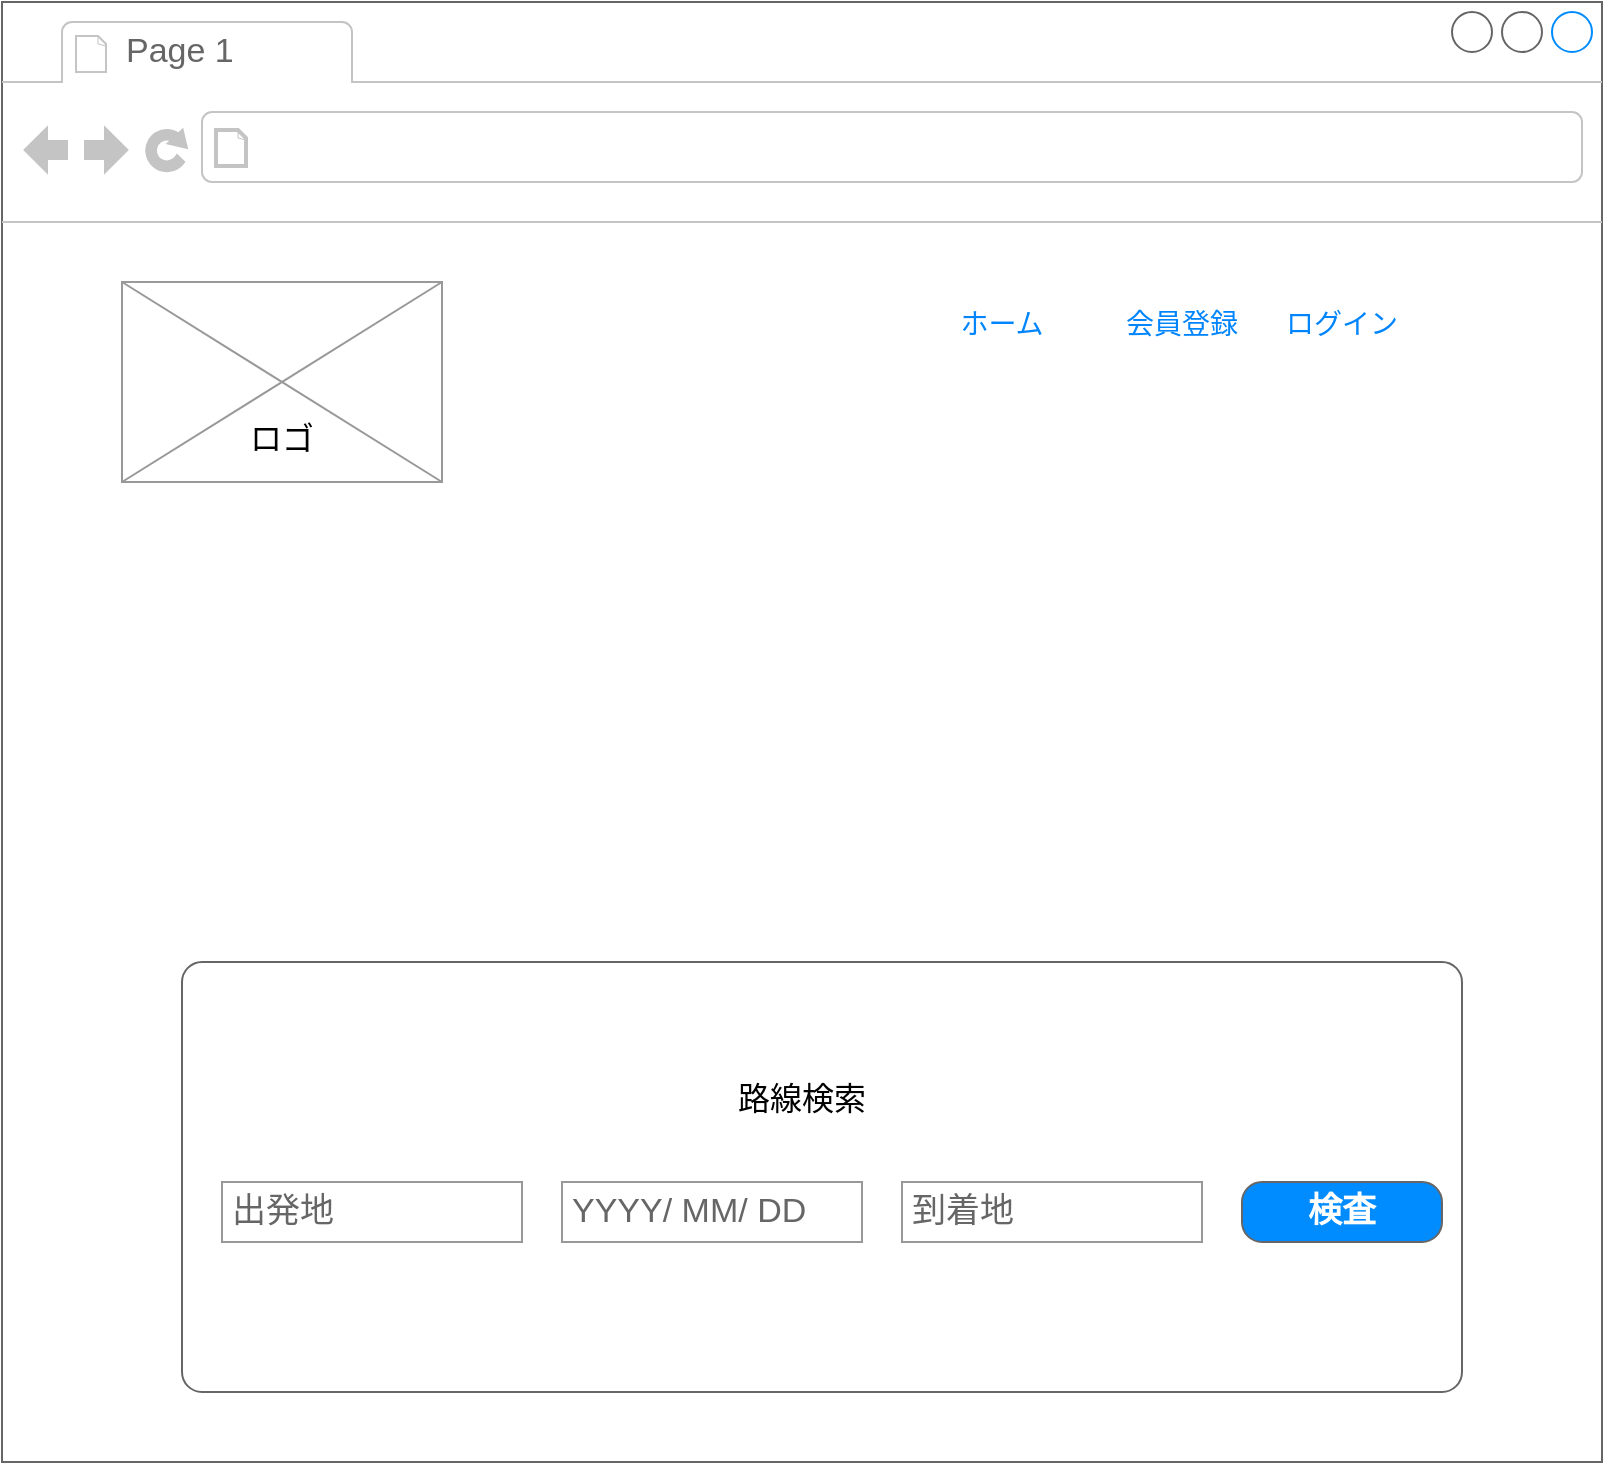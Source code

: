 <mxfile version="20.3.0" type="device" pages="5"><diagram id="NLjy5dB1aq1p4dFKhS8z" name="トップ画面"><mxGraphModel dx="1018" dy="708" grid="1" gridSize="10" guides="1" tooltips="1" connect="1" arrows="1" fold="1" page="1" pageScale="1" pageWidth="1654" pageHeight="1169" math="0" shadow="0"><root><mxCell id="0"/><mxCell id="1" parent="0"/><mxCell id="G9aM43kREO4Wa5VVWulM-1" value="" style="strokeWidth=1;shadow=0;dashed=0;align=center;html=1;shape=mxgraph.mockup.containers.browserWindow;rSize=0;strokeColor=#666666;strokeColor2=#008cff;strokeColor3=#c4c4c4;mainText=,;recursiveResize=0;" parent="1" vertex="1"><mxGeometry x="170" y="100" width="800" height="730" as="geometry"/></mxCell><mxCell id="G9aM43kREO4Wa5VVWulM-2" value="Page 1" style="strokeWidth=1;shadow=0;dashed=0;align=center;html=1;shape=mxgraph.mockup.containers.anchor;fontSize=17;fontColor=#666666;align=left;" parent="G9aM43kREO4Wa5VVWulM-1" vertex="1"><mxGeometry x="60" y="12" width="110" height="26" as="geometry"/></mxCell><mxCell id="G9aM43kREO4Wa5VVWulM-11" value="" style="verticalLabelPosition=bottom;shadow=0;dashed=0;align=center;html=1;verticalAlign=top;strokeWidth=1;shape=mxgraph.mockup.graphics.simpleIcon;strokeColor=#999999;" parent="G9aM43kREO4Wa5VVWulM-1" vertex="1"><mxGeometry x="60" y="140" width="160" height="100" as="geometry"/></mxCell><mxCell id="G9aM43kREO4Wa5VVWulM-22" value="" style="shape=mxgraph.mockup.containers.marginRect;rectMarginTop=10;strokeColor=#666666;strokeWidth=1;dashed=0;rounded=1;arcSize=5;recursiveResize=0;" parent="G9aM43kREO4Wa5VVWulM-1" vertex="1"><mxGeometry x="90" y="470" width="640" height="225" as="geometry"/></mxCell><mxCell id="G9aM43kREO4Wa5VVWulM-24" value="出発地" style="strokeWidth=1;shadow=0;dashed=0;align=center;html=1;shape=mxgraph.mockup.forms.pwField;strokeColor=#999999;mainText=;align=left;fontColor=#666666;fontSize=17;spacingLeft=3;" parent="G9aM43kREO4Wa5VVWulM-22" vertex="1"><mxGeometry x="20" y="120" width="150" height="30" as="geometry"/></mxCell><mxCell id="G9aM43kREO4Wa5VVWulM-25" value="到着地" style="strokeWidth=1;shadow=0;dashed=0;align=center;html=1;shape=mxgraph.mockup.forms.pwField;strokeColor=#999999;mainText=;align=left;fontColor=#666666;fontSize=17;spacingLeft=3;" parent="G9aM43kREO4Wa5VVWulM-22" vertex="1"><mxGeometry x="360" y="120" width="150" height="30" as="geometry"/></mxCell><mxCell id="G9aM43kREO4Wa5VVWulM-26" value="検査" style="strokeWidth=1;shadow=0;dashed=0;align=center;html=1;shape=mxgraph.mockup.buttons.button;strokeColor=#666666;fontColor=#ffffff;mainText=;buttonStyle=round;fontSize=17;fontStyle=1;fillColor=#008cff;whiteSpace=wrap;" parent="G9aM43kREO4Wa5VVWulM-22" vertex="1"><mxGeometry x="530" y="120" width="100" height="30" as="geometry"/></mxCell><mxCell id="G9aM43kREO4Wa5VVWulM-32" value="&lt;font style=&quot;font-size: 16px;&quot;&gt;路線検索&lt;/font&gt;" style="text;html=1;strokeColor=none;fillColor=none;align=center;verticalAlign=middle;whiteSpace=wrap;rounded=0;" parent="G9aM43kREO4Wa5VVWulM-22" vertex="1"><mxGeometry x="260" y="55" width="100" height="45" as="geometry"/></mxCell><mxCell id="G9aM43kREO4Wa5VVWulM-34" value="YYYY/ MM/ DD" style="strokeWidth=1;shadow=0;dashed=0;align=center;html=1;shape=mxgraph.mockup.forms.pwField;strokeColor=#999999;mainText=;align=left;fontColor=#666666;fontSize=17;spacingLeft=3;" parent="G9aM43kREO4Wa5VVWulM-22" vertex="1"><mxGeometry x="190" y="120" width="150" height="30" as="geometry"/></mxCell><mxCell id="G9aM43kREO4Wa5VVWulM-28" value="会員登録" style="fillColor=none;strokeColor=none;fontSize=14;fontColor=#0085FC;" parent="G9aM43kREO4Wa5VVWulM-1" vertex="1"><mxGeometry x="560" y="140" width="60" height="40" as="geometry"/></mxCell><mxCell id="G9aM43kREO4Wa5VVWulM-29" value="ログイン" style="fillColor=none;strokeColor=none;fontSize=14;fontColor=#0085FC;" parent="G9aM43kREO4Wa5VVWulM-1" vertex="1"><mxGeometry x="640" y="140" width="60" height="40" as="geometry"/></mxCell><mxCell id="G9aM43kREO4Wa5VVWulM-31" value="ホーム" style="fillColor=none;strokeColor=none;fontSize=14;fontColor=#0085FC;" parent="G9aM43kREO4Wa5VVWulM-1" vertex="1"><mxGeometry x="470" y="140" width="60" height="40" as="geometry"/></mxCell><mxCell id="G9aM43kREO4Wa5VVWulM-33" value="&lt;font style=&quot;font-size: 16px;&quot;&gt;ロゴ&lt;/font&gt;" style="text;html=1;strokeColor=none;fillColor=none;align=center;verticalAlign=middle;whiteSpace=wrap;rounded=0;" parent="G9aM43kREO4Wa5VVWulM-1" vertex="1"><mxGeometry x="90" y="195" width="100" height="45" as="geometry"/></mxCell></root></mxGraphModel></diagram><diagram id="pvoEFQ6vo6BsrMONTTcI" name="路線検索"><mxGraphModel dx="1018" dy="708" grid="1" gridSize="10" guides="1" tooltips="1" connect="1" arrows="1" fold="1" page="1" pageScale="1" pageWidth="1654" pageHeight="1169" math="0" shadow="0"><root><mxCell id="0"/><mxCell id="1" parent="0"/><mxCell id="Wne5-qgznIKG84duiR-0-1" value="2" style="strokeWidth=1;shadow=0;dashed=0;align=center;html=1;shape=mxgraph.mockup.containers.browserWindow;rSize=0;strokeColor=#666666;strokeColor2=#008cff;strokeColor3=#c4c4c4;mainText=,;recursiveResize=0;fontSize=16;" parent="1" vertex="1"><mxGeometry x="120" y="150" width="830" height="610" as="geometry"/></mxCell><mxCell id="Wne5-qgznIKG84duiR-0-2" value="Page 1" style="strokeWidth=1;shadow=0;dashed=0;align=center;html=1;shape=mxgraph.mockup.containers.anchor;fontSize=17;fontColor=#666666;align=left;" parent="Wne5-qgznIKG84duiR-0-1" vertex="1"><mxGeometry x="60" y="12" width="110" height="26" as="geometry"/></mxCell><mxCell id="Wne5-qgznIKG84duiR-0-4" value="" style="shape=mxgraph.mockup.containers.marginRect;rectMarginTop=10;strokeColor=#666666;strokeWidth=1;dashed=0;rounded=1;arcSize=5;recursiveResize=0;fontSize=16;" parent="Wne5-qgznIKG84duiR-0-1" vertex="1"><mxGeometry x="80" y="160" width="480" height="230" as="geometry"/></mxCell><mxCell id="Wne5-qgznIKG84duiR-0-5" value="検索条件" style="shape=rect;strokeColor=none;fillColor=#FFFFFF;strokeWidth=1;dashed=0;rounded=1;arcSize=20;fontColor=#000000;fontSize=17;spacing=2;spacingTop=-2;align=left;autosize=1;spacingLeft=4;resizeWidth=0;resizeHeight=0;perimeter=none;" parent="Wne5-qgznIKG84duiR-0-4" vertex="1"><mxGeometry x="5" width="90" height="30" as="geometry"/></mxCell><mxCell id="Wne5-qgznIKG84duiR-0-27" value="" style="strokeWidth=1;shadow=0;dashed=0;align=center;html=1;shape=mxgraph.mockup.text.textBox;fontColor=#666666;align=left;fontSize=17;spacingLeft=4;spacingTop=-3;strokeColor=#666666;mainText=;fillColor=#FFFFFF;" parent="Wne5-qgznIKG84duiR-0-4" vertex="1"><mxGeometry x="220" y="40" width="70" height="30" as="geometry"/></mxCell><mxCell id="Wne5-qgznIKG84duiR-0-31" value="" style="strokeWidth=1;shadow=0;dashed=0;align=center;html=1;shape=mxgraph.mockup.text.textBox;fontColor=#666666;align=left;fontSize=17;spacingLeft=4;spacingTop=-3;strokeColor=#666666;mainText=;fillColor=#FFFFFF;" parent="Wne5-qgznIKG84duiR-0-4" vertex="1"><mxGeometry x="350" y="40" width="70" height="30" as="geometry"/></mxCell><mxCell id="Wne5-qgznIKG84duiR-0-32" value="" style="strokeWidth=1;shadow=0;dashed=0;align=center;html=1;shape=mxgraph.mockup.forms.comboBox;strokeColor=#999999;fillColor=#ddeeff;align=left;fillColor2=#aaddff;mainText=;fontColor=#666666;fontSize=17;spacingLeft=3;" parent="Wne5-qgznIKG84duiR-0-4" vertex="1"><mxGeometry x="40" y="40" width="130" height="30" as="geometry"/></mxCell><mxCell id="Wne5-qgznIKG84duiR-0-33" value="" style="strokeWidth=1;shadow=0;dashed=0;align=center;html=1;shape=mxgraph.mockup.forms.comboBox;strokeColor=#999999;fillColor=#ddeeff;align=left;fillColor2=#aaddff;mainText=;fontColor=#666666;fontSize=17;spacingLeft=3;" parent="Wne5-qgznIKG84duiR-0-4" vertex="1"><mxGeometry x="40" y="130" width="130" height="30" as="geometry"/></mxCell><mxCell id="Wne5-qgznIKG84duiR-0-34" value="" style="strokeWidth=1;shadow=0;dashed=0;align=center;html=1;shape=mxgraph.mockup.forms.comboBox;strokeColor=#999999;fillColor=#ddeeff;align=left;fillColor2=#aaddff;mainText=;fontColor=#666666;fontSize=17;spacingLeft=3;" parent="Wne5-qgznIKG84duiR-0-4" vertex="1"><mxGeometry x="270" y="130" width="130" height="30" as="geometry"/></mxCell><mxCell id="Wne5-qgznIKG84duiR-0-35" value="検索" style="html=1;shadow=0;dashed=0;shape=mxgraph.bootstrap.rrect;rSize=5;strokeColor=none;strokeWidth=1;fillColor=#6C767D;fontColor=#FFFFFF;whiteSpace=wrap;align=center;verticalAlign=middle;spacingLeft=0;fontStyle=0;fontSize=16;spacing=5;" parent="Wne5-qgznIKG84duiR-0-4" vertex="1"><mxGeometry x="300" y="180" width="100" height="40" as="geometry"/></mxCell><mxCell id="Wne5-qgznIKG84duiR-0-36" value="年" style="text;html=1;strokeColor=none;fillColor=none;align=center;verticalAlign=middle;whiteSpace=wrap;rounded=0;fontSize=16;fontColor=#000000;" parent="Wne5-qgznIKG84duiR-0-4" vertex="1"><mxGeometry x="160" y="40" width="60" height="30" as="geometry"/></mxCell><mxCell id="Wne5-qgznIKG84duiR-0-37" value="月" style="text;html=1;strokeColor=none;fillColor=none;align=center;verticalAlign=middle;whiteSpace=wrap;rounded=0;fontSize=16;fontColor=#000000;" parent="Wne5-qgznIKG84duiR-0-4" vertex="1"><mxGeometry x="280" y="40" width="60" height="30" as="geometry"/></mxCell><mxCell id="Wne5-qgznIKG84duiR-0-38" value="日" style="text;html=1;strokeColor=none;fillColor=none;align=center;verticalAlign=middle;whiteSpace=wrap;rounded=0;fontSize=16;fontColor=#000000;" parent="Wne5-qgznIKG84duiR-0-4" vertex="1"><mxGeometry x="410" y="40" width="60" height="30" as="geometry"/></mxCell><mxCell id="Wne5-qgznIKG84duiR-0-39" value="出発地" style="text;html=1;strokeColor=none;fillColor=none;align=center;verticalAlign=middle;whiteSpace=wrap;rounded=0;fontSize=16;fontColor=#000000;" parent="Wne5-qgznIKG84duiR-0-4" vertex="1"><mxGeometry x="40" y="100" width="60" height="30" as="geometry"/></mxCell><mxCell id="Wne5-qgznIKG84duiR-0-40" value="到着地" style="text;html=1;strokeColor=none;fillColor=none;align=center;verticalAlign=middle;whiteSpace=wrap;rounded=0;fontSize=16;fontColor=#000000;" parent="Wne5-qgznIKG84duiR-0-4" vertex="1"><mxGeometry x="270" y="100" width="60" height="30" as="geometry"/></mxCell><mxCell id="Wne5-qgznIKG84duiR-0-41" value="〜" style="text;html=1;strokeColor=none;fillColor=none;align=center;verticalAlign=middle;whiteSpace=wrap;rounded=0;fontSize=16;fontColor=#000000;" parent="Wne5-qgznIKG84duiR-0-4" vertex="1"><mxGeometry x="190" y="130" width="60" height="30" as="geometry"/></mxCell><mxCell id="JwkOP6D7TIXcJb8Xa9_N-1" value="" style="shape=table;startSize=0;container=1;collapsible=0;childLayout=tableLayout;" parent="Wne5-qgznIKG84duiR-0-1" vertex="1"><mxGeometry x="70" y="420" width="710" height="160" as="geometry"/></mxCell><mxCell id="JwkOP6D7TIXcJb8Xa9_N-2" value="" style="shape=tableRow;horizontal=0;startSize=0;swimlaneHead=0;swimlaneBody=0;top=0;left=0;bottom=0;right=0;collapsible=0;dropTarget=0;fillColor=none;points=[[0,0.5],[1,0.5]];portConstraint=eastwest;" parent="JwkOP6D7TIXcJb8Xa9_N-1" vertex="1"><mxGeometry width="710" height="53" as="geometry"/></mxCell><mxCell id="JwkOP6D7TIXcJb8Xa9_N-3" value="&lt;font style=&quot;font-size: 16px;&quot;&gt;No&lt;/font&gt;" style="shape=partialRectangle;html=1;whiteSpace=wrap;connectable=0;overflow=hidden;fillColor=none;top=0;left=0;bottom=0;right=0;pointerEvents=1;" parent="JwkOP6D7TIXcJb8Xa9_N-2" vertex="1"><mxGeometry width="89" height="53" as="geometry"><mxRectangle width="89" height="53" as="alternateBounds"/></mxGeometry></mxCell><mxCell id="JwkOP6D7TIXcJb8Xa9_N-4" value="&lt;font style=&quot;font-size: 16px;&quot;&gt;路線ID&lt;/font&gt;" style="shape=partialRectangle;html=1;whiteSpace=wrap;connectable=0;overflow=hidden;fillColor=none;top=0;left=0;bottom=0;right=0;pointerEvents=1;" parent="JwkOP6D7TIXcJb8Xa9_N-2" vertex="1"><mxGeometry x="89" width="89" height="53" as="geometry"><mxRectangle width="89" height="53" as="alternateBounds"/></mxGeometry></mxCell><mxCell id="JwkOP6D7TIXcJb8Xa9_N-5" value="&lt;font style=&quot;font-size: 16px;&quot;&gt;BUS_ID&lt;/font&gt;" style="shape=partialRectangle;html=1;whiteSpace=wrap;connectable=0;overflow=hidden;fillColor=none;top=0;left=0;bottom=0;right=0;pointerEvents=1;" parent="JwkOP6D7TIXcJb8Xa9_N-2" vertex="1"><mxGeometry x="178" width="88" height="53" as="geometry"><mxRectangle width="88" height="53" as="alternateBounds"/></mxGeometry></mxCell><mxCell id="JwkOP6D7TIXcJb8Xa9_N-6" value="&lt;span style=&quot;font-size: 16px;&quot;&gt;出発&lt;/span&gt;" style="shape=partialRectangle;html=1;whiteSpace=wrap;connectable=0;overflow=hidden;fillColor=none;top=0;left=0;bottom=0;right=0;pointerEvents=1;" parent="JwkOP6D7TIXcJb8Xa9_N-2" vertex="1"><mxGeometry x="266" width="89" height="53" as="geometry"><mxRectangle width="89" height="53" as="alternateBounds"/></mxGeometry></mxCell><mxCell id="JwkOP6D7TIXcJb8Xa9_N-7" value="&lt;span style=&quot;font-size: 16px;&quot;&gt;到着&lt;/span&gt;" style="shape=partialRectangle;html=1;whiteSpace=wrap;connectable=0;overflow=hidden;fillColor=none;top=0;left=0;bottom=0;right=0;pointerEvents=1;" parent="JwkOP6D7TIXcJb8Xa9_N-2" vertex="1"><mxGeometry x="355" width="89" height="53" as="geometry"><mxRectangle width="89" height="53" as="alternateBounds"/></mxGeometry></mxCell><mxCell id="JwkOP6D7TIXcJb8Xa9_N-8" value="&lt;span style=&quot;font-size: 16px;&quot;&gt;空席数&lt;/span&gt;" style="shape=partialRectangle;html=1;whiteSpace=wrap;connectable=0;overflow=hidden;fillColor=none;top=0;left=0;bottom=0;right=0;pointerEvents=1;" parent="JwkOP6D7TIXcJb8Xa9_N-2" vertex="1"><mxGeometry x="444" width="89" height="53" as="geometry"><mxRectangle width="89" height="53" as="alternateBounds"/></mxGeometry></mxCell><mxCell id="JwkOP6D7TIXcJb8Xa9_N-9" value="&lt;span style=&quot;font-size: 16px;&quot;&gt;料金&lt;/span&gt;" style="shape=partialRectangle;html=1;whiteSpace=wrap;connectable=0;overflow=hidden;fillColor=none;top=0;left=0;bottom=0;right=0;pointerEvents=1;" parent="JwkOP6D7TIXcJb8Xa9_N-2" vertex="1"><mxGeometry x="533" width="88" height="53" as="geometry"><mxRectangle width="88" height="53" as="alternateBounds"/></mxGeometry></mxCell><mxCell id="JwkOP6D7TIXcJb8Xa9_N-10" value="&lt;span style=&quot;font-size: 16px;&quot;&gt;予約&lt;/span&gt;" style="shape=partialRectangle;html=1;whiteSpace=wrap;connectable=0;overflow=hidden;fillColor=none;top=0;left=0;bottom=0;right=0;pointerEvents=1;" parent="JwkOP6D7TIXcJb8Xa9_N-2" vertex="1"><mxGeometry x="621" width="89" height="53" as="geometry"><mxRectangle width="89" height="53" as="alternateBounds"/></mxGeometry></mxCell><mxCell id="JwkOP6D7TIXcJb8Xa9_N-11" value="" style="shape=tableRow;horizontal=0;startSize=0;swimlaneHead=0;swimlaneBody=0;top=0;left=0;bottom=0;right=0;collapsible=0;dropTarget=0;fillColor=none;points=[[0,0.5],[1,0.5]];portConstraint=eastwest;" parent="JwkOP6D7TIXcJb8Xa9_N-1" vertex="1"><mxGeometry y="53" width="710" height="54" as="geometry"/></mxCell><mxCell id="JwkOP6D7TIXcJb8Xa9_N-12" value="&lt;span style=&quot;font-size: 16px;&quot;&gt;１&lt;/span&gt;" style="shape=partialRectangle;html=1;whiteSpace=wrap;connectable=0;overflow=hidden;fillColor=none;top=0;left=0;bottom=0;right=0;pointerEvents=1;" parent="JwkOP6D7TIXcJb8Xa9_N-11" vertex="1"><mxGeometry width="89" height="54" as="geometry"><mxRectangle width="89" height="54" as="alternateBounds"/></mxGeometry></mxCell><mxCell id="JwkOP6D7TIXcJb8Xa9_N-13" value="&lt;span style=&quot;font-size: 16px;&quot;&gt;１&lt;/span&gt;" style="shape=partialRectangle;html=1;whiteSpace=wrap;connectable=0;overflow=hidden;fillColor=none;top=0;left=0;bottom=0;right=0;pointerEvents=1;" parent="JwkOP6D7TIXcJb8Xa9_N-11" vertex="1"><mxGeometry x="89" width="89" height="54" as="geometry"><mxRectangle width="89" height="54" as="alternateBounds"/></mxGeometry></mxCell><mxCell id="JwkOP6D7TIXcJb8Xa9_N-14" value="&lt;meta charset=&quot;utf-8&quot;&gt;&lt;span style=&quot;color: rgb(0, 0, 0); font-family: Helvetica; font-size: 16px; font-style: normal; font-variant-ligatures: normal; font-variant-caps: normal; font-weight: 400; letter-spacing: normal; orphans: 2; text-align: center; text-indent: 0px; text-transform: none; widows: 2; word-spacing: 0px; -webkit-text-stroke-width: 0px; background-color: rgb(248, 249, 250); text-decoration-thickness: initial; text-decoration-style: initial; text-decoration-color: initial; float: none; display: inline !important;&quot;&gt;１&lt;/span&gt;" style="shape=partialRectangle;html=1;whiteSpace=wrap;connectable=0;overflow=hidden;fillColor=none;top=0;left=0;bottom=0;right=0;pointerEvents=1;" parent="JwkOP6D7TIXcJb8Xa9_N-11" vertex="1"><mxGeometry x="178" width="88" height="54" as="geometry"><mxRectangle width="88" height="54" as="alternateBounds"/></mxGeometry></mxCell><mxCell id="JwkOP6D7TIXcJb8Xa9_N-15" value="" style="shape=partialRectangle;html=1;whiteSpace=wrap;connectable=0;overflow=hidden;fillColor=none;top=0;left=0;bottom=0;right=0;pointerEvents=1;" parent="JwkOP6D7TIXcJb8Xa9_N-11" vertex="1"><mxGeometry x="266" width="89" height="54" as="geometry"><mxRectangle width="89" height="54" as="alternateBounds"/></mxGeometry></mxCell><mxCell id="JwkOP6D7TIXcJb8Xa9_N-16" value="" style="shape=partialRectangle;html=1;whiteSpace=wrap;connectable=0;overflow=hidden;fillColor=none;top=0;left=0;bottom=0;right=0;pointerEvents=1;" parent="JwkOP6D7TIXcJb8Xa9_N-11" vertex="1"><mxGeometry x="355" width="89" height="54" as="geometry"><mxRectangle width="89" height="54" as="alternateBounds"/></mxGeometry></mxCell><mxCell id="JwkOP6D7TIXcJb8Xa9_N-17" value="&lt;font style=&quot;font-size: 16px;&quot;&gt;10&lt;/font&gt;" style="shape=partialRectangle;html=1;whiteSpace=wrap;connectable=0;overflow=hidden;fillColor=none;top=0;left=0;bottom=0;right=0;pointerEvents=1;" parent="JwkOP6D7TIXcJb8Xa9_N-11" vertex="1"><mxGeometry x="444" width="89" height="54" as="geometry"><mxRectangle width="89" height="54" as="alternateBounds"/></mxGeometry></mxCell><mxCell id="JwkOP6D7TIXcJb8Xa9_N-18" value="" style="shape=partialRectangle;html=1;whiteSpace=wrap;connectable=0;overflow=hidden;fillColor=none;top=0;left=0;bottom=0;right=0;pointerEvents=1;" parent="JwkOP6D7TIXcJb8Xa9_N-11" vertex="1"><mxGeometry x="533" width="88" height="54" as="geometry"><mxRectangle width="88" height="54" as="alternateBounds"/></mxGeometry></mxCell><mxCell id="JwkOP6D7TIXcJb8Xa9_N-19" value="" style="shape=partialRectangle;html=1;whiteSpace=wrap;connectable=0;overflow=hidden;fillColor=none;top=0;left=0;bottom=0;right=0;pointerEvents=1;" parent="JwkOP6D7TIXcJb8Xa9_N-11" vertex="1"><mxGeometry x="621" width="89" height="54" as="geometry"><mxRectangle width="89" height="54" as="alternateBounds"/></mxGeometry></mxCell><mxCell id="JwkOP6D7TIXcJb8Xa9_N-20" value="" style="shape=tableRow;horizontal=0;startSize=0;swimlaneHead=0;swimlaneBody=0;top=0;left=0;bottom=0;right=0;collapsible=0;dropTarget=0;fillColor=none;points=[[0,0.5],[1,0.5]];portConstraint=eastwest;" parent="JwkOP6D7TIXcJb8Xa9_N-1" vertex="1"><mxGeometry y="107" width="710" height="53" as="geometry"/></mxCell><mxCell id="JwkOP6D7TIXcJb8Xa9_N-21" value="&lt;span style=&quot;font-size: 16px;&quot;&gt;２&lt;/span&gt;" style="shape=partialRectangle;html=1;whiteSpace=wrap;connectable=0;overflow=hidden;fillColor=none;top=0;left=0;bottom=0;right=0;pointerEvents=1;" parent="JwkOP6D7TIXcJb8Xa9_N-20" vertex="1"><mxGeometry width="89" height="53" as="geometry"><mxRectangle width="89" height="53" as="alternateBounds"/></mxGeometry></mxCell><mxCell id="JwkOP6D7TIXcJb8Xa9_N-22" value="&lt;font style=&quot;font-size: 16px;&quot;&gt;２&lt;/font&gt;" style="shape=partialRectangle;html=1;whiteSpace=wrap;connectable=0;overflow=hidden;fillColor=none;top=0;left=0;bottom=0;right=0;pointerEvents=1;" parent="JwkOP6D7TIXcJb8Xa9_N-20" vertex="1"><mxGeometry x="89" width="89" height="53" as="geometry"><mxRectangle width="89" height="53" as="alternateBounds"/></mxGeometry></mxCell><mxCell id="JwkOP6D7TIXcJb8Xa9_N-23" value="&lt;font style=&quot;font-size: 15px;&quot;&gt;７&lt;/font&gt;" style="shape=partialRectangle;html=1;whiteSpace=wrap;connectable=0;overflow=hidden;fillColor=none;top=0;left=0;bottom=0;right=0;pointerEvents=1;" parent="JwkOP6D7TIXcJb8Xa9_N-20" vertex="1"><mxGeometry x="178" width="88" height="53" as="geometry"><mxRectangle width="88" height="53" as="alternateBounds"/></mxGeometry></mxCell><mxCell id="JwkOP6D7TIXcJb8Xa9_N-24" value="&lt;span style=&quot;font-size: 16px;&quot;&gt;東京&lt;/span&gt;&lt;br style=&quot;font-size: 16px;&quot;&gt;&lt;span style=&quot;font-size: 16px;&quot;&gt;10:00発&lt;/span&gt;" style="shape=partialRectangle;html=1;whiteSpace=wrap;connectable=0;overflow=hidden;fillColor=none;top=0;left=0;bottom=0;right=0;pointerEvents=1;" parent="JwkOP6D7TIXcJb8Xa9_N-20" vertex="1"><mxGeometry x="266" width="89" height="53" as="geometry"><mxRectangle width="89" height="53" as="alternateBounds"/></mxGeometry></mxCell><mxCell id="JwkOP6D7TIXcJb8Xa9_N-25" value="&lt;span style=&quot;font-size: 16px;&quot;&gt;名古屋&lt;/span&gt;&lt;br style=&quot;font-size: 16px;&quot;&gt;&lt;span style=&quot;font-size: 16px;&quot;&gt;15:00発&lt;/span&gt;" style="shape=partialRectangle;html=1;whiteSpace=wrap;connectable=0;overflow=hidden;fillColor=none;top=0;left=0;bottom=0;right=0;pointerEvents=1;" parent="JwkOP6D7TIXcJb8Xa9_N-20" vertex="1"><mxGeometry x="355" width="89" height="53" as="geometry"><mxRectangle width="89" height="53" as="alternateBounds"/></mxGeometry></mxCell><mxCell id="JwkOP6D7TIXcJb8Xa9_N-26" value="" style="shape=partialRectangle;html=1;whiteSpace=wrap;connectable=0;overflow=hidden;fillColor=none;top=0;left=0;bottom=0;right=0;pointerEvents=1;" parent="JwkOP6D7TIXcJb8Xa9_N-20" vertex="1"><mxGeometry x="444" width="89" height="53" as="geometry"><mxRectangle width="89" height="53" as="alternateBounds"/></mxGeometry></mxCell><mxCell id="JwkOP6D7TIXcJb8Xa9_N-27" value="&lt;span style=&quot;font-size: 16px;&quot;&gt;￥3000&lt;/span&gt;" style="shape=partialRectangle;html=1;whiteSpace=wrap;connectable=0;overflow=hidden;fillColor=none;top=0;left=0;bottom=0;right=0;pointerEvents=1;" parent="JwkOP6D7TIXcJb8Xa9_N-20" vertex="1"><mxGeometry x="533" width="88" height="53" as="geometry"><mxRectangle width="88" height="53" as="alternateBounds"/></mxGeometry></mxCell><mxCell id="JwkOP6D7TIXcJb8Xa9_N-28" value="&lt;span style=&quot;font-size: 16px;&quot;&gt;満席&lt;/span&gt;" style="shape=partialRectangle;html=1;whiteSpace=wrap;connectable=0;overflow=hidden;fillColor=none;top=0;left=0;bottom=0;right=0;pointerEvents=1;" parent="JwkOP6D7TIXcJb8Xa9_N-20" vertex="1"><mxGeometry x="621" width="89" height="53" as="geometry"><mxRectangle width="89" height="53" as="alternateBounds"/></mxGeometry></mxCell><mxCell id="Wne5-qgznIKG84duiR-0-110" value="予約" style="html=1;shadow=0;dashed=0;shape=mxgraph.bootstrap.rrect;rSize=5;strokeColor=none;strokeWidth=1;fillColor=#6C767D;fontColor=#FFFFFF;whiteSpace=wrap;align=center;verticalAlign=middle;spacingLeft=0;fontStyle=0;fontSize=16;spacing=5;" parent="Wne5-qgznIKG84duiR-0-1" vertex="1"><mxGeometry x="695" y="483" width="80" height="34" as="geometry"/></mxCell><mxCell id="Wne5-qgznIKG84duiR-0-105" value="名古屋&lt;br&gt;17:00発" style="shape=partialRectangle;html=1;whiteSpace=wrap;connectable=0;overflow=hidden;fillColor=none;top=0;left=0;bottom=0;right=0;pointerEvents=1;fontSize=16;fontColor=#000000;" parent="Wne5-qgznIKG84duiR-0-1" vertex="1"><mxGeometry x="420" y="478" width="96" height="44" as="geometry"><mxRectangle width="96" height="44" as="alternateBounds"/></mxGeometry></mxCell><mxCell id="Wne5-qgznIKG84duiR-0-104" value="東京&lt;br&gt;12:00発" style="shape=partialRectangle;html=1;whiteSpace=wrap;connectable=0;overflow=hidden;fillColor=none;top=0;left=0;bottom=0;right=0;pointerEvents=1;fontSize=16;fontColor=#000000;" parent="Wne5-qgznIKG84duiR-0-1" vertex="1"><mxGeometry x="340" y="478" width="95" height="44" as="geometry"><mxRectangle width="95" height="44" as="alternateBounds"/></mxGeometry></mxCell><mxCell id="Wne5-qgznIKG84duiR-0-107" value="0" style="shape=partialRectangle;html=1;whiteSpace=wrap;connectable=0;overflow=hidden;fillColor=none;top=0;left=0;bottom=0;right=0;pointerEvents=1;fontSize=16;fontColor=#000000;" parent="Wne5-qgznIKG84duiR-0-1" vertex="1"><mxGeometry x="510" y="530" width="96" height="44" as="geometry"><mxRectangle width="96" height="44" as="alternateBounds"/></mxGeometry></mxCell><mxCell id="Wne5-qgznIKG84duiR-0-108" value="￥3100" style="shape=partialRectangle;html=1;whiteSpace=wrap;connectable=0;overflow=hidden;fillColor=none;top=0;left=0;bottom=0;right=0;pointerEvents=1;fontSize=16;fontColor=#000000;" parent="Wne5-qgznIKG84duiR-0-1" vertex="1"><mxGeometry x="600" y="478" width="95" height="44" as="geometry"><mxRectangle width="95" height="44" as="alternateBounds"/></mxGeometry></mxCell></root></mxGraphModel></diagram><diagram id="Km5vxLXBg4qKLxB7kijK" name="座席指定"><mxGraphModel dx="1018" dy="1877" grid="1" gridSize="10" guides="1" tooltips="1" connect="1" arrows="1" fold="1" page="1" pageScale="1" pageWidth="1654" pageHeight="1169" math="0" shadow="0"><root><mxCell id="0"/><mxCell id="1" parent="0"/><mxCell id="WxCXHzdlDXmCt1_F8xSk-1" value="" style="strokeWidth=1;shadow=0;dashed=0;align=center;html=1;shape=mxgraph.mockup.containers.browserWindow;rSize=0;strokeColor=#666666;strokeColor2=#008cff;strokeColor3=#c4c4c4;mainText=,;recursiveResize=0;fontSize=16;fontColor=#000000;fillColor=#FFFFFF;" parent="1" vertex="1"><mxGeometry x="90" y="-730" width="920" height="710" as="geometry"/></mxCell><mxCell id="WxCXHzdlDXmCt1_F8xSk-2" value="Page 1" style="strokeWidth=1;shadow=0;dashed=0;align=center;html=1;shape=mxgraph.mockup.containers.anchor;fontSize=17;fontColor=#666666;align=left;fillColor=#FFFFFF;" parent="WxCXHzdlDXmCt1_F8xSk-1" vertex="1"><mxGeometry x="60" y="12" width="110" height="26" as="geometry"/></mxCell><mxCell id="WxCXHzdlDXmCt1_F8xSk-4" value="座席指定" style="text;strokeColor=none;fillColor=none;html=1;fontSize=24;fontStyle=1;verticalAlign=middle;align=center;fontColor=#000000;" parent="WxCXHzdlDXmCt1_F8xSk-1" vertex="1"><mxGeometry x="65" y="126" width="100" height="40" as="geometry"/></mxCell><mxCell id="WxCXHzdlDXmCt1_F8xSk-5" value="" style="shape=table;startSize=0;container=1;collapsible=0;childLayout=tableLayout;fontSize=16;fontColor=#000000;fillColor=#FFFFFF;" parent="WxCXHzdlDXmCt1_F8xSk-1" vertex="1"><mxGeometry x="65" y="180" width="295" height="86" as="geometry"/></mxCell><mxCell id="WxCXHzdlDXmCt1_F8xSk-6" value="" style="shape=tableRow;horizontal=0;startSize=0;swimlaneHead=0;swimlaneBody=0;top=0;left=0;bottom=0;right=0;collapsible=0;dropTarget=0;fillColor=none;points=[[0,0.5],[1,0.5]];portConstraint=eastwest;fontSize=16;fontColor=#000000;" parent="WxCXHzdlDXmCt1_F8xSk-5" vertex="1"><mxGeometry width="295" height="30" as="geometry"/></mxCell><mxCell id="WxCXHzdlDXmCt1_F8xSk-7" value="日付" style="shape=partialRectangle;html=1;whiteSpace=wrap;connectable=0;overflow=hidden;fillColor=#E6E6E6;top=0;left=0;bottom=0;right=0;pointerEvents=1;fontSize=16;gradientColor=none;strokeColor=#666666;" parent="WxCXHzdlDXmCt1_F8xSk-6" vertex="1"><mxGeometry width="125" height="30" as="geometry"><mxRectangle width="125" height="30" as="alternateBounds"/></mxGeometry></mxCell><mxCell id="WxCXHzdlDXmCt1_F8xSk-8" value="2013年05月05日" style="shape=partialRectangle;html=1;whiteSpace=wrap;connectable=0;overflow=hidden;fillColor=none;top=0;left=0;bottom=0;right=0;pointerEvents=1;fontSize=16;fontColor=#000000;" parent="WxCXHzdlDXmCt1_F8xSk-6" vertex="1"><mxGeometry x="125" width="170" height="30" as="geometry"><mxRectangle width="170" height="30" as="alternateBounds"/></mxGeometry></mxCell><mxCell id="WxCXHzdlDXmCt1_F8xSk-9" value="" style="shape=tableRow;horizontal=0;startSize=0;swimlaneHead=0;swimlaneBody=0;top=0;left=0;bottom=0;right=0;collapsible=0;dropTarget=0;fillColor=none;points=[[0,0.5],[1,0.5]];portConstraint=eastwest;fontSize=16;fontColor=#000000;" parent="WxCXHzdlDXmCt1_F8xSk-5" vertex="1"><mxGeometry y="30" width="295" height="28" as="geometry"/></mxCell><mxCell id="WxCXHzdlDXmCt1_F8xSk-10" value="出発" style="shape=partialRectangle;html=1;whiteSpace=wrap;connectable=0;overflow=hidden;fillColor=#E6E6E6;top=0;left=0;bottom=0;right=0;pointerEvents=1;fontSize=16;gradientColor=none;strokeColor=#666666;" parent="WxCXHzdlDXmCt1_F8xSk-9" vertex="1"><mxGeometry width="125" height="28" as="geometry"><mxRectangle width="125" height="28" as="alternateBounds"/></mxGeometry></mxCell><mxCell id="WxCXHzdlDXmCt1_F8xSk-11" value="東京（10：00）" style="shape=partialRectangle;html=1;whiteSpace=wrap;connectable=0;overflow=hidden;fillColor=none;top=0;left=0;bottom=0;right=0;pointerEvents=1;fontSize=16;fontColor=#000000;" parent="WxCXHzdlDXmCt1_F8xSk-9" vertex="1"><mxGeometry x="125" width="170" height="28" as="geometry"><mxRectangle width="170" height="28" as="alternateBounds"/></mxGeometry></mxCell><mxCell id="WxCXHzdlDXmCt1_F8xSk-12" value="" style="shape=tableRow;horizontal=0;startSize=0;swimlaneHead=0;swimlaneBody=0;top=0;left=0;bottom=0;right=0;collapsible=0;dropTarget=0;fillColor=none;points=[[0,0.5],[1,0.5]];portConstraint=eastwest;fontSize=16;fontColor=#000000;" parent="WxCXHzdlDXmCt1_F8xSk-5" vertex="1"><mxGeometry y="58" width="295" height="28" as="geometry"/></mxCell><mxCell id="WxCXHzdlDXmCt1_F8xSk-13" value="到着" style="shape=partialRectangle;html=1;whiteSpace=wrap;connectable=0;overflow=hidden;fillColor=#E6E6E6;top=0;left=0;bottom=0;right=0;pointerEvents=1;fontSize=16;gradientColor=none;strokeColor=#666666;" parent="WxCXHzdlDXmCt1_F8xSk-12" vertex="1"><mxGeometry width="125" height="28" as="geometry"><mxRectangle width="125" height="28" as="alternateBounds"/></mxGeometry></mxCell><mxCell id="WxCXHzdlDXmCt1_F8xSk-14" value="名古屋（15：00）" style="shape=partialRectangle;html=1;whiteSpace=wrap;connectable=0;overflow=hidden;fillColor=none;top=0;left=0;bottom=0;right=0;pointerEvents=1;fontSize=16;fontColor=#000000;" parent="WxCXHzdlDXmCt1_F8xSk-12" vertex="1"><mxGeometry x="125" width="170" height="28" as="geometry"><mxRectangle width="170" height="28" as="alternateBounds"/></mxGeometry></mxCell><mxCell id="WxCXHzdlDXmCt1_F8xSk-15" value="" style="line;strokeWidth=2;html=1;fontSize=16;fontColor=#000000;fillColor=#E6E6E6;gradientColor=none;" parent="WxCXHzdlDXmCt1_F8xSk-1" vertex="1"><mxGeometry x="65" y="320" width="295" height="10" as="geometry"/></mxCell><mxCell id="WxCXHzdlDXmCt1_F8xSk-16" value="1席あたりの料金" style="text;html=1;strokeColor=none;fillColor=none;align=left;verticalAlign=middle;whiteSpace=wrap;rounded=0;fontSize=16;fontColor=#000000;" parent="WxCXHzdlDXmCt1_F8xSk-1" vertex="1"><mxGeometry x="65" y="290" width="185" height="30" as="geometry"/></mxCell><mxCell id="WxCXHzdlDXmCt1_F8xSk-17" value="￥3,000" style="text;html=1;strokeColor=none;fillColor=none;align=left;verticalAlign=middle;whiteSpace=wrap;rounded=0;fontSize=16;fontColor=#000000;" parent="WxCXHzdlDXmCt1_F8xSk-1" vertex="1"><mxGeometry x="290" y="290" width="70" height="30" as="geometry"/></mxCell><mxCell id="WxCXHzdlDXmCt1_F8xSk-18" value="" style="shape=mxgraph.mockup.containers.marginRect;rectMarginTop=10;strokeColor=#666666;strokeWidth=1;dashed=0;rounded=1;arcSize=5;recursiveResize=0;fontSize=16;fontColor=#000000;fillColor=#E6E6E6;gradientColor=none;" parent="WxCXHzdlDXmCt1_F8xSk-1" vertex="1"><mxGeometry x="60" y="390" width="815" height="230" as="geometry"/></mxCell><mxCell id="WxCXHzdlDXmCt1_F8xSk-19" value="予約する座席を選択して、予約ボタンを押下してください。" style="shape=rect;strokeColor=none;fillColor=#FFFFFF;strokeWidth=1;dashed=0;rounded=1;arcSize=20;fontColor=#000000;fontSize=17;spacing=2;spacingTop=-2;align=left;autosize=1;spacingLeft=4;resizeWidth=0;resizeHeight=0;perimeter=none;labelBackgroundColor=none;" parent="WxCXHzdlDXmCt1_F8xSk-1" vertex="1"><mxGeometry x="65" y="370" width="480" height="30" as="geometry"/></mxCell><mxCell id="WxCXHzdlDXmCt1_F8xSk-168" value="予約" style="html=1;shadow=0;dashed=0;shape=mxgraph.bootstrap.rrect;rSize=5;strokeColor=none;strokeWidth=1;fillColor=#6C767D;fontColor=#FFFFFF;whiteSpace=wrap;align=left;verticalAlign=middle;spacingLeft=0;fontStyle=1;fontSize=14;spacing=5;labelBackgroundColor=none;" parent="WxCXHzdlDXmCt1_F8xSk-1" vertex="1"><mxGeometry x="300" y="640" width="50" height="20" as="geometry"/></mxCell><mxCell id="WxCXHzdlDXmCt1_F8xSk-169" value="" style="strokeWidth=1;shadow=0;dashed=0;align=center;html=1;shape=mxgraph.mockup.containers.browserWindow;rSize=0;strokeColor=#666666;strokeColor2=#008cff;strokeColor3=#c4c4c4;mainText=,;recursiveResize=0;fontSize=16;fontColor=#000000;fillColor=#FFFFFF;" parent="WxCXHzdlDXmCt1_F8xSk-1" vertex="1"><mxGeometry width="920" height="710" as="geometry"/></mxCell><mxCell id="WxCXHzdlDXmCt1_F8xSk-170" value="Page 1" style="strokeWidth=1;shadow=0;dashed=0;align=center;html=1;shape=mxgraph.mockup.containers.anchor;fontSize=17;fontColor=#666666;align=left;fillColor=#FFFFFF;" parent="WxCXHzdlDXmCt1_F8xSk-169" vertex="1"><mxGeometry x="60" y="12" width="110" height="26" as="geometry"/></mxCell><mxCell id="WxCXHzdlDXmCt1_F8xSk-171" value="座席指定" style="text;strokeColor=none;fillColor=none;html=1;fontSize=24;fontStyle=1;verticalAlign=middle;align=center;fontColor=#000000;" parent="WxCXHzdlDXmCt1_F8xSk-169" vertex="1"><mxGeometry x="65" y="126" width="100" height="40" as="geometry"/></mxCell><mxCell id="WxCXHzdlDXmCt1_F8xSk-172" value="" style="shape=table;startSize=0;container=1;collapsible=0;childLayout=tableLayout;fontSize=16;fontColor=#000000;fillColor=#FFFFFF;" parent="WxCXHzdlDXmCt1_F8xSk-169" vertex="1"><mxGeometry x="65" y="180" width="295" height="86" as="geometry"/></mxCell><mxCell id="WxCXHzdlDXmCt1_F8xSk-173" value="" style="shape=tableRow;horizontal=0;startSize=0;swimlaneHead=0;swimlaneBody=0;top=0;left=0;bottom=0;right=0;collapsible=0;dropTarget=0;fillColor=none;points=[[0,0.5],[1,0.5]];portConstraint=eastwest;fontSize=16;fontColor=#000000;" parent="WxCXHzdlDXmCt1_F8xSk-172" vertex="1"><mxGeometry width="295" height="30" as="geometry"/></mxCell><mxCell id="WxCXHzdlDXmCt1_F8xSk-174" value="日付" style="shape=partialRectangle;html=1;whiteSpace=wrap;connectable=0;overflow=hidden;fillColor=#E6E6E6;top=0;left=0;bottom=0;right=0;pointerEvents=1;fontSize=16;gradientColor=none;strokeColor=#666666;" parent="WxCXHzdlDXmCt1_F8xSk-173" vertex="1"><mxGeometry width="125" height="30" as="geometry"><mxRectangle width="125" height="30" as="alternateBounds"/></mxGeometry></mxCell><mxCell id="WxCXHzdlDXmCt1_F8xSk-175" value="2013年05月05日" style="shape=partialRectangle;html=1;whiteSpace=wrap;connectable=0;overflow=hidden;fillColor=none;top=0;left=0;bottom=0;right=0;pointerEvents=1;fontSize=16;fontColor=#000000;" parent="WxCXHzdlDXmCt1_F8xSk-173" vertex="1"><mxGeometry x="125" width="170" height="30" as="geometry"><mxRectangle width="170" height="30" as="alternateBounds"/></mxGeometry></mxCell><mxCell id="WxCXHzdlDXmCt1_F8xSk-176" value="" style="shape=tableRow;horizontal=0;startSize=0;swimlaneHead=0;swimlaneBody=0;top=0;left=0;bottom=0;right=0;collapsible=0;dropTarget=0;fillColor=none;points=[[0,0.5],[1,0.5]];portConstraint=eastwest;fontSize=16;fontColor=#000000;" parent="WxCXHzdlDXmCt1_F8xSk-172" vertex="1"><mxGeometry y="30" width="295" height="28" as="geometry"/></mxCell><mxCell id="WxCXHzdlDXmCt1_F8xSk-177" value="出発" style="shape=partialRectangle;html=1;whiteSpace=wrap;connectable=0;overflow=hidden;fillColor=#E6E6E6;top=0;left=0;bottom=0;right=0;pointerEvents=1;fontSize=16;gradientColor=none;strokeColor=#666666;" parent="WxCXHzdlDXmCt1_F8xSk-176" vertex="1"><mxGeometry width="125" height="28" as="geometry"><mxRectangle width="125" height="28" as="alternateBounds"/></mxGeometry></mxCell><mxCell id="WxCXHzdlDXmCt1_F8xSk-178" value="東京（10：00）" style="shape=partialRectangle;html=1;whiteSpace=wrap;connectable=0;overflow=hidden;fillColor=none;top=0;left=0;bottom=0;right=0;pointerEvents=1;fontSize=16;fontColor=#000000;" parent="WxCXHzdlDXmCt1_F8xSk-176" vertex="1"><mxGeometry x="125" width="170" height="28" as="geometry"><mxRectangle width="170" height="28" as="alternateBounds"/></mxGeometry></mxCell><mxCell id="WxCXHzdlDXmCt1_F8xSk-179" value="" style="shape=tableRow;horizontal=0;startSize=0;swimlaneHead=0;swimlaneBody=0;top=0;left=0;bottom=0;right=0;collapsible=0;dropTarget=0;fillColor=none;points=[[0,0.5],[1,0.5]];portConstraint=eastwest;fontSize=16;fontColor=#000000;" parent="WxCXHzdlDXmCt1_F8xSk-172" vertex="1"><mxGeometry y="58" width="295" height="28" as="geometry"/></mxCell><mxCell id="WxCXHzdlDXmCt1_F8xSk-180" value="到着" style="shape=partialRectangle;html=1;whiteSpace=wrap;connectable=0;overflow=hidden;fillColor=#E6E6E6;top=0;left=0;bottom=0;right=0;pointerEvents=1;fontSize=16;gradientColor=none;strokeColor=#666666;" parent="WxCXHzdlDXmCt1_F8xSk-179" vertex="1"><mxGeometry width="125" height="28" as="geometry"><mxRectangle width="125" height="28" as="alternateBounds"/></mxGeometry></mxCell><mxCell id="WxCXHzdlDXmCt1_F8xSk-181" value="名古屋（15：00）" style="shape=partialRectangle;html=1;whiteSpace=wrap;connectable=0;overflow=hidden;fillColor=none;top=0;left=0;bottom=0;right=0;pointerEvents=1;fontSize=16;fontColor=#000000;" parent="WxCXHzdlDXmCt1_F8xSk-179" vertex="1"><mxGeometry x="125" width="170" height="28" as="geometry"><mxRectangle width="170" height="28" as="alternateBounds"/></mxGeometry></mxCell><mxCell id="WxCXHzdlDXmCt1_F8xSk-182" value="" style="line;strokeWidth=2;html=1;fontSize=16;fontColor=#000000;fillColor=#E6E6E6;gradientColor=none;" parent="WxCXHzdlDXmCt1_F8xSk-169" vertex="1"><mxGeometry x="65" y="320" width="295" height="10" as="geometry"/></mxCell><mxCell id="WxCXHzdlDXmCt1_F8xSk-183" value="1席あたりの料金" style="text;html=1;strokeColor=none;fillColor=none;align=left;verticalAlign=middle;whiteSpace=wrap;rounded=0;fontSize=16;fontColor=#000000;" parent="WxCXHzdlDXmCt1_F8xSk-169" vertex="1"><mxGeometry x="65" y="290" width="185" height="30" as="geometry"/></mxCell><mxCell id="WxCXHzdlDXmCt1_F8xSk-184" value="￥3,000" style="text;html=1;strokeColor=none;fillColor=none;align=left;verticalAlign=middle;whiteSpace=wrap;rounded=0;fontSize=16;fontColor=#000000;" parent="WxCXHzdlDXmCt1_F8xSk-169" vertex="1"><mxGeometry x="290" y="290" width="70" height="30" as="geometry"/></mxCell><mxCell id="WxCXHzdlDXmCt1_F8xSk-185" value="" style="shape=mxgraph.mockup.containers.marginRect;rectMarginTop=10;strokeColor=#666666;strokeWidth=1;dashed=0;rounded=1;arcSize=5;recursiveResize=0;fontSize=16;fontColor=#000000;fillColor=#E6E6E6;gradientColor=none;" parent="WxCXHzdlDXmCt1_F8xSk-169" vertex="1"><mxGeometry x="60" y="390" width="815" height="230" as="geometry"/></mxCell><mxCell id="WxCXHzdlDXmCt1_F8xSk-186" value="予約する座席を選択して、予約ボタンを押下してください。" style="shape=rect;strokeColor=none;fillColor=#FFFFFF;strokeWidth=1;dashed=0;rounded=1;arcSize=20;fontColor=#000000;fontSize=17;spacing=2;spacingTop=-2;align=left;autosize=1;spacingLeft=4;resizeWidth=0;resizeHeight=0;perimeter=none;labelBackgroundColor=none;" parent="WxCXHzdlDXmCt1_F8xSk-169" vertex="1"><mxGeometry x="65" y="370" width="480" height="30" as="geometry"/></mxCell><mxCell id="WxCXHzdlDXmCt1_F8xSk-187" value="&lt;font style=&quot;font-size: 18px;&quot;&gt;予約&lt;/font&gt;" style="html=1;shadow=0;dashed=0;shape=mxgraph.bootstrap.rrect;rSize=5;strokeColor=none;strokeWidth=1;fillColor=#6C767D;fontColor=#FFFFFF;whiteSpace=wrap;align=left;verticalAlign=middle;spacingLeft=0;fontStyle=1;fontSize=14;spacing=5;labelBackgroundColor=none;" parent="WxCXHzdlDXmCt1_F8xSk-169" vertex="1"><mxGeometry x="280" y="640" width="70" height="30" as="geometry"/></mxCell><mxCell id="WxCXHzdlDXmCt1_F8xSk-227" value="&lt;span style=&quot;font-size: 18px;&quot;&gt;戻る&lt;/span&gt;" style="html=1;shadow=0;dashed=0;shape=mxgraph.bootstrap.rrect;rSize=5;strokeColor=none;strokeWidth=1;fillColor=#6C767D;fontColor=#FFFFFF;whiteSpace=wrap;align=left;verticalAlign=middle;spacingLeft=0;fontStyle=1;fontSize=14;spacing=5;labelBackgroundColor=none;" parent="WxCXHzdlDXmCt1_F8xSk-169" vertex="1"><mxGeometry x="545" y="640" width="70" height="30" as="geometry"/></mxCell><mxCell id="WxCXHzdlDXmCt1_F8xSk-69" value="" style="shape=table;startSize=0;container=1;collapsible=0;childLayout=tableLayout;labelBackgroundColor=none;fontSize=16;fontColor=#000000;fillColor=#FFFFFF;gradientColor=none;" parent="1" vertex="1"><mxGeometry x="230" y="-310" width="650" height="178" as="geometry"/></mxCell><mxCell id="WxCXHzdlDXmCt1_F8xSk-70" value="" style="shape=tableRow;horizontal=0;startSize=0;swimlaneHead=0;swimlaneBody=0;top=0;left=0;bottom=0;right=0;collapsible=0;dropTarget=0;fillColor=none;points=[[0,0.5],[1,0.5]];portConstraint=eastwest;labelBackgroundColor=none;fontSize=16;fontColor=#000000;" parent="WxCXHzdlDXmCt1_F8xSk-69" vertex="1"><mxGeometry width="650" height="36" as="geometry"/></mxCell><mxCell id="WxCXHzdlDXmCt1_F8xSk-71" value="" style="shape=partialRectangle;html=1;whiteSpace=wrap;connectable=0;overflow=hidden;fillColor=none;top=0;left=0;bottom=0;right=0;pointerEvents=1;labelBackgroundColor=none;fontSize=16;fontColor=#000000;" parent="WxCXHzdlDXmCt1_F8xSk-70" vertex="1"><mxGeometry width="59" height="36" as="geometry"><mxRectangle width="59" height="36" as="alternateBounds"/></mxGeometry></mxCell><mxCell id="WxCXHzdlDXmCt1_F8xSk-72" value="1" style="shape=partialRectangle;html=1;whiteSpace=wrap;connectable=0;overflow=hidden;fillColor=none;top=0;left=0;bottom=0;right=0;pointerEvents=1;labelBackgroundColor=none;fontSize=16;fontColor=#000000;" parent="WxCXHzdlDXmCt1_F8xSk-70" vertex="1"><mxGeometry x="59" width="59" height="36" as="geometry"><mxRectangle width="59" height="36" as="alternateBounds"/></mxGeometry></mxCell><mxCell id="WxCXHzdlDXmCt1_F8xSk-73" value="2" style="shape=partialRectangle;html=1;whiteSpace=wrap;connectable=0;overflow=hidden;fillColor=none;top=0;left=0;bottom=0;right=0;pointerEvents=1;labelBackgroundColor=none;fontSize=16;fontColor=#000000;" parent="WxCXHzdlDXmCt1_F8xSk-70" vertex="1"><mxGeometry x="118" width="59" height="36" as="geometry"><mxRectangle width="59" height="36" as="alternateBounds"/></mxGeometry></mxCell><mxCell id="WxCXHzdlDXmCt1_F8xSk-74" value="3" style="shape=partialRectangle;html=1;whiteSpace=wrap;connectable=0;overflow=hidden;fillColor=none;top=0;left=0;bottom=0;right=0;pointerEvents=1;labelBackgroundColor=none;fontSize=16;fontColor=#000000;" parent="WxCXHzdlDXmCt1_F8xSk-70" vertex="1"><mxGeometry x="177" width="59" height="36" as="geometry"><mxRectangle width="59" height="36" as="alternateBounds"/></mxGeometry></mxCell><mxCell id="WxCXHzdlDXmCt1_F8xSk-75" value="4" style="shape=partialRectangle;html=1;whiteSpace=wrap;connectable=0;overflow=hidden;fillColor=none;top=0;left=0;bottom=0;right=0;pointerEvents=1;labelBackgroundColor=none;fontSize=16;fontColor=#000000;" parent="WxCXHzdlDXmCt1_F8xSk-70" vertex="1"><mxGeometry x="236" width="59" height="36" as="geometry"><mxRectangle width="59" height="36" as="alternateBounds"/></mxGeometry></mxCell><mxCell id="WxCXHzdlDXmCt1_F8xSk-76" value="5" style="shape=partialRectangle;html=1;whiteSpace=wrap;connectable=0;overflow=hidden;fillColor=none;top=0;left=0;bottom=0;right=0;pointerEvents=1;labelBackgroundColor=none;fontSize=16;fontColor=#000000;" parent="WxCXHzdlDXmCt1_F8xSk-70" vertex="1"><mxGeometry x="295" width="60" height="36" as="geometry"><mxRectangle width="60" height="36" as="alternateBounds"/></mxGeometry></mxCell><mxCell id="WxCXHzdlDXmCt1_F8xSk-77" value="6" style="shape=partialRectangle;html=1;whiteSpace=wrap;connectable=0;overflow=hidden;fillColor=none;top=0;left=0;bottom=0;right=0;pointerEvents=1;labelBackgroundColor=none;fontSize=16;fontColor=#000000;" parent="WxCXHzdlDXmCt1_F8xSk-70" vertex="1"><mxGeometry x="355" width="59" height="36" as="geometry"><mxRectangle width="59" height="36" as="alternateBounds"/></mxGeometry></mxCell><mxCell id="WxCXHzdlDXmCt1_F8xSk-78" value="7" style="shape=partialRectangle;html=1;whiteSpace=wrap;connectable=0;overflow=hidden;fillColor=none;top=0;left=0;bottom=0;right=0;pointerEvents=1;labelBackgroundColor=none;fontSize=16;fontColor=#000000;" parent="WxCXHzdlDXmCt1_F8xSk-70" vertex="1"><mxGeometry x="414" width="59" height="36" as="geometry"><mxRectangle width="59" height="36" as="alternateBounds"/></mxGeometry></mxCell><mxCell id="WxCXHzdlDXmCt1_F8xSk-79" value="8" style="shape=partialRectangle;html=1;whiteSpace=wrap;connectable=0;overflow=hidden;fillColor=none;top=0;left=0;bottom=0;right=0;pointerEvents=1;labelBackgroundColor=none;fontSize=16;fontColor=#000000;" parent="WxCXHzdlDXmCt1_F8xSk-70" vertex="1"><mxGeometry x="473" width="59" height="36" as="geometry"><mxRectangle width="59" height="36" as="alternateBounds"/></mxGeometry></mxCell><mxCell id="WxCXHzdlDXmCt1_F8xSk-80" value="9" style="shape=partialRectangle;html=1;whiteSpace=wrap;connectable=0;overflow=hidden;fillColor=none;top=0;left=0;bottom=0;right=0;pointerEvents=1;labelBackgroundColor=none;fontSize=16;fontColor=#000000;" parent="WxCXHzdlDXmCt1_F8xSk-70" vertex="1"><mxGeometry x="532" width="59" height="36" as="geometry"><mxRectangle width="59" height="36" as="alternateBounds"/></mxGeometry></mxCell><mxCell id="WxCXHzdlDXmCt1_F8xSk-81" value="" style="shape=partialRectangle;html=1;whiteSpace=wrap;connectable=0;overflow=hidden;fillColor=none;top=0;left=0;bottom=0;right=0;pointerEvents=1;labelBackgroundColor=none;fontSize=16;fontColor=#000000;" parent="WxCXHzdlDXmCt1_F8xSk-70" vertex="1"><mxGeometry x="591" width="59" height="36" as="geometry"><mxRectangle width="59" height="36" as="alternateBounds"/></mxGeometry></mxCell><mxCell id="WxCXHzdlDXmCt1_F8xSk-82" value="" style="shape=tableRow;horizontal=0;startSize=0;swimlaneHead=0;swimlaneBody=0;top=0;left=0;bottom=0;right=0;collapsible=0;dropTarget=0;fillColor=none;points=[[0,0.5],[1,0.5]];portConstraint=eastwest;labelBackgroundColor=none;fontSize=16;fontColor=#000000;" parent="WxCXHzdlDXmCt1_F8xSk-69" vertex="1"><mxGeometry y="36" width="650" height="34" as="geometry"/></mxCell><mxCell id="WxCXHzdlDXmCt1_F8xSk-83" value="" style="shape=partialRectangle;html=1;whiteSpace=wrap;connectable=0;overflow=hidden;fillColor=none;top=0;left=0;bottom=0;right=0;pointerEvents=1;labelBackgroundColor=none;fontSize=16;fontColor=#000000;" parent="WxCXHzdlDXmCt1_F8xSk-82" vertex="1"><mxGeometry width="59" height="34" as="geometry"><mxRectangle width="59" height="34" as="alternateBounds"/></mxGeometry></mxCell><mxCell id="WxCXHzdlDXmCt1_F8xSk-84" value="" style="shape=partialRectangle;html=1;whiteSpace=wrap;connectable=0;overflow=hidden;fillColor=none;top=0;left=0;bottom=0;right=0;pointerEvents=1;labelBackgroundColor=none;fontSize=16;fontColor=#000000;" parent="WxCXHzdlDXmCt1_F8xSk-82" vertex="1"><mxGeometry x="59" width="59" height="34" as="geometry"><mxRectangle width="59" height="34" as="alternateBounds"/></mxGeometry></mxCell><mxCell id="WxCXHzdlDXmCt1_F8xSk-85" value="" style="shape=partialRectangle;html=1;whiteSpace=wrap;connectable=0;overflow=hidden;fillColor=#ffcccc;top=0;left=0;bottom=0;right=0;pointerEvents=1;labelBackgroundColor=none;fontSize=16;strokeColor=#36393d;" parent="WxCXHzdlDXmCt1_F8xSk-82" vertex="1"><mxGeometry x="118" width="59" height="34" as="geometry"><mxRectangle width="59" height="34" as="alternateBounds"/></mxGeometry></mxCell><mxCell id="WxCXHzdlDXmCt1_F8xSk-86" value="" style="shape=partialRectangle;html=1;whiteSpace=wrap;connectable=0;overflow=hidden;fillColor=#ffcccc;top=0;left=0;bottom=0;right=0;pointerEvents=1;labelBackgroundColor=none;fontSize=16;strokeColor=#36393d;" parent="WxCXHzdlDXmCt1_F8xSk-82" vertex="1"><mxGeometry x="177" width="59" height="34" as="geometry"><mxRectangle width="59" height="34" as="alternateBounds"/></mxGeometry></mxCell><mxCell id="WxCXHzdlDXmCt1_F8xSk-87" value="" style="shape=partialRectangle;html=1;whiteSpace=wrap;connectable=0;overflow=hidden;fillColor=#ffcccc;top=0;left=0;bottom=0;right=0;pointerEvents=1;labelBackgroundColor=none;fontSize=16;strokeColor=#36393d;" parent="WxCXHzdlDXmCt1_F8xSk-82" vertex="1"><mxGeometry x="236" width="59" height="34" as="geometry"><mxRectangle width="59" height="34" as="alternateBounds"/></mxGeometry></mxCell><mxCell id="WxCXHzdlDXmCt1_F8xSk-88" value="" style="shape=partialRectangle;html=1;whiteSpace=wrap;connectable=0;overflow=hidden;fillColor=none;top=0;left=0;bottom=0;right=0;pointerEvents=1;labelBackgroundColor=none;fontSize=16;fontColor=#000000;" parent="WxCXHzdlDXmCt1_F8xSk-82" vertex="1"><mxGeometry x="295" width="60" height="34" as="geometry"><mxRectangle width="60" height="34" as="alternateBounds"/></mxGeometry></mxCell><mxCell id="WxCXHzdlDXmCt1_F8xSk-89" value="" style="shape=partialRectangle;html=1;whiteSpace=wrap;connectable=0;overflow=hidden;fillColor=#ffcccc;top=0;left=0;bottom=0;right=0;pointerEvents=1;labelBackgroundColor=none;fontSize=16;strokeColor=#36393d;" parent="WxCXHzdlDXmCt1_F8xSk-82" vertex="1"><mxGeometry x="355" width="59" height="34" as="geometry"><mxRectangle width="59" height="34" as="alternateBounds"/></mxGeometry></mxCell><mxCell id="WxCXHzdlDXmCt1_F8xSk-90" value="" style="shape=partialRectangle;html=1;whiteSpace=wrap;connectable=0;overflow=hidden;fillColor=#ffcccc;top=0;left=0;bottom=0;right=0;pointerEvents=1;labelBackgroundColor=none;fontSize=16;strokeColor=#36393d;" parent="WxCXHzdlDXmCt1_F8xSk-82" vertex="1"><mxGeometry x="414" width="59" height="34" as="geometry"><mxRectangle width="59" height="34" as="alternateBounds"/></mxGeometry></mxCell><mxCell id="WxCXHzdlDXmCt1_F8xSk-91" value="" style="shape=partialRectangle;html=1;whiteSpace=wrap;connectable=0;overflow=hidden;fillColor=#ffcccc;top=0;left=0;bottom=0;right=0;pointerEvents=1;labelBackgroundColor=none;fontSize=16;strokeColor=#36393d;" parent="WxCXHzdlDXmCt1_F8xSk-82" vertex="1"><mxGeometry x="473" width="59" height="34" as="geometry"><mxRectangle width="59" height="34" as="alternateBounds"/></mxGeometry></mxCell><mxCell id="WxCXHzdlDXmCt1_F8xSk-92" value="" style="shape=partialRectangle;html=1;whiteSpace=wrap;connectable=0;overflow=hidden;fillColor=none;top=0;left=0;bottom=0;right=0;pointerEvents=1;labelBackgroundColor=none;fontSize=16;fontColor=#000000;" parent="WxCXHzdlDXmCt1_F8xSk-82" vertex="1"><mxGeometry x="532" width="59" height="34" as="geometry"><mxRectangle width="59" height="34" as="alternateBounds"/></mxGeometry></mxCell><mxCell id="WxCXHzdlDXmCt1_F8xSk-93" value="A" style="shape=partialRectangle;html=1;whiteSpace=wrap;connectable=0;overflow=hidden;fillColor=none;top=0;left=0;bottom=0;right=0;pointerEvents=1;labelBackgroundColor=none;fontSize=16;fontColor=#000000;" parent="WxCXHzdlDXmCt1_F8xSk-82" vertex="1"><mxGeometry x="591" width="59" height="34" as="geometry"><mxRectangle width="59" height="34" as="alternateBounds"/></mxGeometry></mxCell><mxCell id="WxCXHzdlDXmCt1_F8xSk-94" value="" style="shape=tableRow;horizontal=0;startSize=0;swimlaneHead=0;swimlaneBody=0;top=0;left=0;bottom=0;right=0;collapsible=0;dropTarget=0;fillColor=none;points=[[0,0.5],[1,0.5]];portConstraint=eastwest;labelBackgroundColor=none;fontSize=16;fontColor=#000000;" parent="WxCXHzdlDXmCt1_F8xSk-69" vertex="1"><mxGeometry y="70" width="650" height="36" as="geometry"/></mxCell><mxCell id="WxCXHzdlDXmCt1_F8xSk-95" value="" style="shape=partialRectangle;html=1;whiteSpace=wrap;connectable=0;overflow=hidden;fillColor=none;top=0;left=0;bottom=0;right=0;pointerEvents=1;labelBackgroundColor=none;fontSize=16;fontColor=#000000;" parent="WxCXHzdlDXmCt1_F8xSk-94" vertex="1"><mxGeometry width="59" height="36" as="geometry"><mxRectangle width="59" height="36" as="alternateBounds"/></mxGeometry></mxCell><mxCell id="WxCXHzdlDXmCt1_F8xSk-96" value="" style="shape=partialRectangle;html=1;whiteSpace=wrap;connectable=0;overflow=hidden;fillColor=#ffcccc;top=0;left=0;bottom=0;right=0;pointerEvents=1;labelBackgroundColor=none;fontSize=16;strokeColor=#36393d;" parent="WxCXHzdlDXmCt1_F8xSk-94" vertex="1"><mxGeometry x="59" width="59" height="36" as="geometry"><mxRectangle width="59" height="36" as="alternateBounds"/></mxGeometry></mxCell><mxCell id="WxCXHzdlDXmCt1_F8xSk-97" value="" style="shape=partialRectangle;html=1;whiteSpace=wrap;connectable=0;overflow=hidden;fillColor=none;top=0;left=0;bottom=0;right=0;pointerEvents=1;labelBackgroundColor=none;fontSize=16;fontColor=#000000;" parent="WxCXHzdlDXmCt1_F8xSk-94" vertex="1"><mxGeometry x="118" width="59" height="36" as="geometry"><mxRectangle width="59" height="36" as="alternateBounds"/></mxGeometry></mxCell><mxCell id="WxCXHzdlDXmCt1_F8xSk-98" value="" style="shape=partialRectangle;html=1;whiteSpace=wrap;connectable=0;overflow=hidden;fillColor=#ffcccc;top=0;left=0;bottom=0;right=0;pointerEvents=1;labelBackgroundColor=none;fontSize=16;strokeColor=#36393d;" parent="WxCXHzdlDXmCt1_F8xSk-94" vertex="1"><mxGeometry x="177" width="59" height="36" as="geometry"><mxRectangle width="59" height="36" as="alternateBounds"/></mxGeometry></mxCell><mxCell id="WxCXHzdlDXmCt1_F8xSk-99" value="" style="shape=partialRectangle;html=1;whiteSpace=wrap;connectable=0;overflow=hidden;fillColor=#ffcccc;top=0;left=0;bottom=0;right=0;pointerEvents=1;labelBackgroundColor=none;fontSize=16;strokeColor=#36393d;" parent="WxCXHzdlDXmCt1_F8xSk-94" vertex="1"><mxGeometry x="236" width="59" height="36" as="geometry"><mxRectangle width="59" height="36" as="alternateBounds"/></mxGeometry></mxCell><mxCell id="WxCXHzdlDXmCt1_F8xSk-100" value="" style="shape=partialRectangle;html=1;whiteSpace=wrap;connectable=0;overflow=hidden;fillColor=none;top=0;left=0;bottom=0;right=0;pointerEvents=1;labelBackgroundColor=none;fontSize=16;fontColor=#000000;" parent="WxCXHzdlDXmCt1_F8xSk-94" vertex="1"><mxGeometry x="295" width="60" height="36" as="geometry"><mxRectangle width="60" height="36" as="alternateBounds"/></mxGeometry></mxCell><mxCell id="WxCXHzdlDXmCt1_F8xSk-101" value="" style="shape=partialRectangle;html=1;whiteSpace=wrap;connectable=0;overflow=hidden;fillColor=#ffcccc;top=0;left=0;bottom=0;right=0;pointerEvents=1;labelBackgroundColor=none;fontSize=16;strokeColor=#36393d;" parent="WxCXHzdlDXmCt1_F8xSk-94" vertex="1"><mxGeometry x="355" width="59" height="36" as="geometry"><mxRectangle width="59" height="36" as="alternateBounds"/></mxGeometry></mxCell><mxCell id="WxCXHzdlDXmCt1_F8xSk-102" value="" style="shape=partialRectangle;html=1;whiteSpace=wrap;connectable=0;overflow=hidden;fillColor=#ffcccc;top=0;left=0;bottom=0;right=0;pointerEvents=1;labelBackgroundColor=none;fontSize=16;strokeColor=#36393d;" parent="WxCXHzdlDXmCt1_F8xSk-94" vertex="1"><mxGeometry x="414" width="59" height="36" as="geometry"><mxRectangle width="59" height="36" as="alternateBounds"/></mxGeometry></mxCell><mxCell id="WxCXHzdlDXmCt1_F8xSk-103" value="" style="shape=partialRectangle;html=1;whiteSpace=wrap;connectable=0;overflow=hidden;fillColor=#ffcccc;top=0;left=0;bottom=0;right=0;pointerEvents=1;labelBackgroundColor=none;fontSize=16;strokeColor=#36393d;" parent="WxCXHzdlDXmCt1_F8xSk-94" vertex="1"><mxGeometry x="473" width="59" height="36" as="geometry"><mxRectangle width="59" height="36" as="alternateBounds"/></mxGeometry></mxCell><mxCell id="WxCXHzdlDXmCt1_F8xSk-104" value="" style="shape=partialRectangle;html=1;whiteSpace=wrap;connectable=0;overflow=hidden;fillColor=none;top=0;left=0;bottom=0;right=0;pointerEvents=1;labelBackgroundColor=none;fontSize=16;fontColor=#000000;" parent="WxCXHzdlDXmCt1_F8xSk-94" vertex="1"><mxGeometry x="532" width="59" height="36" as="geometry"><mxRectangle width="59" height="36" as="alternateBounds"/></mxGeometry></mxCell><mxCell id="WxCXHzdlDXmCt1_F8xSk-105" value="B" style="shape=partialRectangle;html=1;whiteSpace=wrap;connectable=0;overflow=hidden;fillColor=none;top=0;left=0;bottom=0;right=0;pointerEvents=1;labelBackgroundColor=none;fontSize=16;fontColor=#000000;" parent="WxCXHzdlDXmCt1_F8xSk-94" vertex="1"><mxGeometry x="591" width="59" height="36" as="geometry"><mxRectangle width="59" height="36" as="alternateBounds"/></mxGeometry></mxCell><mxCell id="WxCXHzdlDXmCt1_F8xSk-106" value="" style="shape=tableRow;horizontal=0;startSize=0;swimlaneHead=0;swimlaneBody=0;top=0;left=0;bottom=0;right=0;collapsible=0;dropTarget=0;fillColor=none;points=[[0,0.5],[1,0.5]];portConstraint=eastwest;labelBackgroundColor=none;fontSize=16;fontColor=#000000;" parent="WxCXHzdlDXmCt1_F8xSk-69" vertex="1"><mxGeometry y="106" width="650" height="36" as="geometry"/></mxCell><mxCell id="WxCXHzdlDXmCt1_F8xSk-107" value="" style="shape=partialRectangle;html=1;whiteSpace=wrap;connectable=0;overflow=hidden;fillColor=none;top=0;left=0;bottom=0;right=0;pointerEvents=1;labelBackgroundColor=none;fontSize=16;fontColor=#000000;" parent="WxCXHzdlDXmCt1_F8xSk-106" vertex="1"><mxGeometry width="59" height="36" as="geometry"><mxRectangle width="59" height="36" as="alternateBounds"/></mxGeometry></mxCell><mxCell id="WxCXHzdlDXmCt1_F8xSk-108" value="" style="shape=partialRectangle;html=1;whiteSpace=wrap;connectable=0;overflow=hidden;fillColor=#ffcccc;top=0;left=0;bottom=0;right=0;pointerEvents=1;labelBackgroundColor=none;fontSize=16;strokeColor=#36393d;" parent="WxCXHzdlDXmCt1_F8xSk-106" vertex="1"><mxGeometry x="59" width="59" height="36" as="geometry"><mxRectangle width="59" height="36" as="alternateBounds"/></mxGeometry></mxCell><mxCell id="WxCXHzdlDXmCt1_F8xSk-109" value="" style="shape=partialRectangle;html=1;whiteSpace=wrap;connectable=0;overflow=hidden;fillColor=none;top=0;left=0;bottom=0;right=0;pointerEvents=1;labelBackgroundColor=none;fontSize=16;fontColor=#000000;" parent="WxCXHzdlDXmCt1_F8xSk-106" vertex="1"><mxGeometry x="118" width="59" height="36" as="geometry"><mxRectangle width="59" height="36" as="alternateBounds"/></mxGeometry></mxCell><mxCell id="WxCXHzdlDXmCt1_F8xSk-110" value="" style="shape=partialRectangle;html=1;whiteSpace=wrap;connectable=0;overflow=hidden;fillColor=#ffcccc;top=0;left=0;bottom=0;right=0;pointerEvents=1;labelBackgroundColor=none;fontSize=16;strokeColor=#36393d;" parent="WxCXHzdlDXmCt1_F8xSk-106" vertex="1"><mxGeometry x="177" width="59" height="36" as="geometry"><mxRectangle width="59" height="36" as="alternateBounds"/></mxGeometry></mxCell><mxCell id="WxCXHzdlDXmCt1_F8xSk-111" value="" style="shape=partialRectangle;html=1;whiteSpace=wrap;connectable=0;overflow=hidden;fillColor=#ffcccc;top=0;left=0;bottom=0;right=0;pointerEvents=1;labelBackgroundColor=none;fontSize=16;strokeColor=#36393d;" parent="WxCXHzdlDXmCt1_F8xSk-106" vertex="1"><mxGeometry x="236" width="59" height="36" as="geometry"><mxRectangle width="59" height="36" as="alternateBounds"/></mxGeometry></mxCell><mxCell id="WxCXHzdlDXmCt1_F8xSk-112" value="" style="shape=partialRectangle;html=1;whiteSpace=wrap;connectable=0;overflow=hidden;fillColor=none;top=0;left=0;bottom=0;right=0;pointerEvents=1;labelBackgroundColor=none;fontSize=16;fontColor=#000000;" parent="WxCXHzdlDXmCt1_F8xSk-106" vertex="1"><mxGeometry x="295" width="60" height="36" as="geometry"><mxRectangle width="60" height="36" as="alternateBounds"/></mxGeometry></mxCell><mxCell id="WxCXHzdlDXmCt1_F8xSk-113" value="" style="shape=partialRectangle;html=1;whiteSpace=wrap;connectable=0;overflow=hidden;fillColor=#ffcccc;top=0;left=0;bottom=0;right=0;pointerEvents=1;labelBackgroundColor=none;fontSize=16;strokeColor=#36393d;" parent="WxCXHzdlDXmCt1_F8xSk-106" vertex="1"><mxGeometry x="355" width="59" height="36" as="geometry"><mxRectangle width="59" height="36" as="alternateBounds"/></mxGeometry></mxCell><mxCell id="WxCXHzdlDXmCt1_F8xSk-114" value="" style="shape=partialRectangle;html=1;whiteSpace=wrap;connectable=0;overflow=hidden;fillColor=#ffcccc;top=0;left=0;bottom=0;right=0;pointerEvents=1;labelBackgroundColor=none;fontSize=16;strokeColor=#36393d;" parent="WxCXHzdlDXmCt1_F8xSk-106" vertex="1"><mxGeometry x="414" width="59" height="36" as="geometry"><mxRectangle width="59" height="36" as="alternateBounds"/></mxGeometry></mxCell><mxCell id="WxCXHzdlDXmCt1_F8xSk-115" value="" style="shape=partialRectangle;html=1;whiteSpace=wrap;connectable=0;overflow=hidden;fillColor=none;top=0;left=0;bottom=0;right=0;pointerEvents=1;labelBackgroundColor=none;fontSize=16;fontColor=#000000;" parent="WxCXHzdlDXmCt1_F8xSk-106" vertex="1"><mxGeometry x="473" width="59" height="36" as="geometry"><mxRectangle width="59" height="36" as="alternateBounds"/></mxGeometry></mxCell><mxCell id="WxCXHzdlDXmCt1_F8xSk-116" value="" style="shape=partialRectangle;html=1;whiteSpace=wrap;connectable=0;overflow=hidden;fillColor=#ffcccc;top=0;left=0;bottom=0;right=0;pointerEvents=1;labelBackgroundColor=none;fontSize=16;strokeColor=#36393d;" parent="WxCXHzdlDXmCt1_F8xSk-106" vertex="1"><mxGeometry x="532" width="59" height="36" as="geometry"><mxRectangle width="59" height="36" as="alternateBounds"/></mxGeometry></mxCell><mxCell id="WxCXHzdlDXmCt1_F8xSk-117" value="C" style="shape=partialRectangle;html=1;whiteSpace=wrap;connectable=0;overflow=hidden;fillColor=none;top=0;left=0;bottom=0;right=0;pointerEvents=1;labelBackgroundColor=none;fontSize=16;fontColor=#000000;" parent="WxCXHzdlDXmCt1_F8xSk-106" vertex="1"><mxGeometry x="591" width="59" height="36" as="geometry"><mxRectangle width="59" height="36" as="alternateBounds"/></mxGeometry></mxCell><mxCell id="WxCXHzdlDXmCt1_F8xSk-118" value="" style="shape=tableRow;horizontal=0;startSize=0;swimlaneHead=0;swimlaneBody=0;top=0;left=0;bottom=0;right=0;collapsible=0;dropTarget=0;fillColor=none;points=[[0,0.5],[1,0.5]];portConstraint=eastwest;labelBackgroundColor=none;fontSize=16;fontColor=#000000;" parent="WxCXHzdlDXmCt1_F8xSk-69" vertex="1"><mxGeometry y="142" width="650" height="36" as="geometry"/></mxCell><mxCell id="WxCXHzdlDXmCt1_F8xSk-119" value="" style="shape=partialRectangle;html=1;whiteSpace=wrap;connectable=0;overflow=hidden;fillColor=none;top=0;left=0;bottom=0;right=0;pointerEvents=1;labelBackgroundColor=none;fontSize=16;fontColor=#000000;" parent="WxCXHzdlDXmCt1_F8xSk-118" vertex="1"><mxGeometry width="59" height="36" as="geometry"><mxRectangle width="59" height="36" as="alternateBounds"/></mxGeometry></mxCell><mxCell id="WxCXHzdlDXmCt1_F8xSk-120" value="" style="shape=partialRectangle;html=1;whiteSpace=wrap;connectable=0;overflow=hidden;fillColor=#ffcccc;top=0;left=0;bottom=0;right=0;pointerEvents=1;labelBackgroundColor=none;fontSize=16;strokeColor=#36393d;" parent="WxCXHzdlDXmCt1_F8xSk-118" vertex="1"><mxGeometry x="59" width="59" height="36" as="geometry"><mxRectangle width="59" height="36" as="alternateBounds"/></mxGeometry></mxCell><mxCell id="WxCXHzdlDXmCt1_F8xSk-121" value="" style="shape=partialRectangle;html=1;whiteSpace=wrap;connectable=0;overflow=hidden;fillColor=none;top=0;left=0;bottom=0;right=0;pointerEvents=1;labelBackgroundColor=none;fontSize=16;fontColor=#000000;" parent="WxCXHzdlDXmCt1_F8xSk-118" vertex="1"><mxGeometry x="118" width="59" height="36" as="geometry"><mxRectangle width="59" height="36" as="alternateBounds"/></mxGeometry></mxCell><mxCell id="WxCXHzdlDXmCt1_F8xSk-122" value="" style="shape=partialRectangle;html=1;whiteSpace=wrap;connectable=0;overflow=hidden;fillColor=#ffcccc;top=0;left=0;bottom=0;right=0;pointerEvents=1;labelBackgroundColor=none;fontSize=16;strokeColor=#36393d;" parent="WxCXHzdlDXmCt1_F8xSk-118" vertex="1"><mxGeometry x="177" width="59" height="36" as="geometry"><mxRectangle width="59" height="36" as="alternateBounds"/></mxGeometry></mxCell><mxCell id="WxCXHzdlDXmCt1_F8xSk-123" value="" style="shape=partialRectangle;html=1;whiteSpace=wrap;connectable=0;overflow=hidden;fillColor=#ffcccc;top=0;left=0;bottom=0;right=0;pointerEvents=1;labelBackgroundColor=none;fontSize=16;strokeColor=#36393d;" parent="WxCXHzdlDXmCt1_F8xSk-118" vertex="1"><mxGeometry x="236" width="59" height="36" as="geometry"><mxRectangle width="59" height="36" as="alternateBounds"/></mxGeometry></mxCell><mxCell id="WxCXHzdlDXmCt1_F8xSk-124" value="" style="shape=partialRectangle;html=1;whiteSpace=wrap;connectable=0;overflow=hidden;fillColor=none;top=0;left=0;bottom=0;right=0;pointerEvents=1;labelBackgroundColor=none;fontSize=16;fontColor=#000000;" parent="WxCXHzdlDXmCt1_F8xSk-118" vertex="1"><mxGeometry x="295" width="60" height="36" as="geometry"><mxRectangle width="60" height="36" as="alternateBounds"/></mxGeometry></mxCell><mxCell id="WxCXHzdlDXmCt1_F8xSk-125" value="" style="shape=partialRectangle;html=1;whiteSpace=wrap;connectable=0;overflow=hidden;fillColor=#ffcccc;top=0;left=0;bottom=0;right=0;pointerEvents=1;labelBackgroundColor=none;fontSize=16;strokeColor=#36393d;" parent="WxCXHzdlDXmCt1_F8xSk-118" vertex="1"><mxGeometry x="355" width="59" height="36" as="geometry"><mxRectangle width="59" height="36" as="alternateBounds"/></mxGeometry></mxCell><mxCell id="WxCXHzdlDXmCt1_F8xSk-126" value="" style="shape=partialRectangle;html=1;whiteSpace=wrap;connectable=0;overflow=hidden;fillColor=#ffcccc;top=0;left=0;bottom=0;right=0;pointerEvents=1;labelBackgroundColor=none;fontSize=16;strokeColor=#36393d;" parent="WxCXHzdlDXmCt1_F8xSk-118" vertex="1"><mxGeometry x="414" width="59" height="36" as="geometry"><mxRectangle width="59" height="36" as="alternateBounds"/></mxGeometry></mxCell><mxCell id="WxCXHzdlDXmCt1_F8xSk-127" value="" style="shape=partialRectangle;html=1;whiteSpace=wrap;connectable=0;overflow=hidden;fillColor=none;top=0;left=0;bottom=0;right=0;pointerEvents=1;labelBackgroundColor=none;fontSize=16;fontColor=#000000;" parent="WxCXHzdlDXmCt1_F8xSk-118" vertex="1"><mxGeometry x="473" width="59" height="36" as="geometry"><mxRectangle width="59" height="36" as="alternateBounds"/></mxGeometry></mxCell><mxCell id="WxCXHzdlDXmCt1_F8xSk-128" value="" style="shape=partialRectangle;html=1;whiteSpace=wrap;connectable=0;overflow=hidden;fillColor=#ffcccc;top=0;left=0;bottom=0;right=0;pointerEvents=1;labelBackgroundColor=none;fontSize=16;strokeColor=#36393d;" parent="WxCXHzdlDXmCt1_F8xSk-118" vertex="1"><mxGeometry x="532" width="59" height="36" as="geometry"><mxRectangle width="59" height="36" as="alternateBounds"/></mxGeometry></mxCell><mxCell id="WxCXHzdlDXmCt1_F8xSk-129" value="D" style="shape=partialRectangle;html=1;whiteSpace=wrap;connectable=0;overflow=hidden;fillColor=none;top=0;left=0;bottom=0;right=0;pointerEvents=1;labelBackgroundColor=none;fontSize=16;fontColor=#000000;" parent="WxCXHzdlDXmCt1_F8xSk-118" vertex="1"><mxGeometry x="591" width="59" height="36" as="geometry"><mxRectangle width="59" height="36" as="alternateBounds"/></mxGeometry></mxCell><mxCell id="WxCXHzdlDXmCt1_F8xSk-130" value="運転席" style="rounded=0;whiteSpace=wrap;html=1;labelBackgroundColor=none;fontSize=16;fontColor=#000000;fillColor=#FFFFFF;gradientColor=none;" parent="1" vertex="1"><mxGeometry x="230" y="-280" width="60" height="80" as="geometry"/></mxCell><mxCell id="WxCXHzdlDXmCt1_F8xSk-131" value="" style="rounded=0;whiteSpace=wrap;html=1;labelBackgroundColor=none;fontSize=16;fontColor=#000000;fillColor=#FFFFFF;gradientColor=none;" parent="1" vertex="1"><mxGeometry x="230" y="-200" width="60" height="68" as="geometry"/></mxCell><mxCell id="WxCXHzdlDXmCt1_F8xSk-132" value="" style="endArrow=none;html=1;rounded=0;fontSize=16;fontColor=#000000;entryX=1;entryY=0;entryDx=0;entryDy=0;" parent="1" target="WxCXHzdlDXmCt1_F8xSk-131" edge="1"><mxGeometry width="50" height="50" relative="1" as="geometry"><mxPoint x="230" y="-132" as="sourcePoint"/><mxPoint x="280" y="-182" as="targetPoint"/></mxGeometry></mxCell><mxCell id="WxCXHzdlDXmCt1_F8xSk-133" value="" style="endArrow=none;html=1;rounded=0;fontSize=16;fontColor=#000000;entryX=0;entryY=0;entryDx=0;entryDy=0;exitX=1;exitY=1;exitDx=0;exitDy=0;" parent="1" source="WxCXHzdlDXmCt1_F8xSk-131" target="WxCXHzdlDXmCt1_F8xSk-131" edge="1"><mxGeometry width="50" height="50" relative="1" as="geometry"><mxPoint x="490" y="-260" as="sourcePoint"/><mxPoint x="540" y="-310" as="targetPoint"/></mxGeometry></mxCell><mxCell id="WxCXHzdlDXmCt1_F8xSk-134" value="" style="rhombus;whiteSpace=wrap;html=1;labelBackgroundColor=none;fontSize=16;fillColor=#cdeb8b;strokeColor=#36393d;" parent="1" vertex="1"><mxGeometry x="300" y="-270" width="30" height="30" as="geometry"/></mxCell><mxCell id="WxCXHzdlDXmCt1_F8xSk-135" value="" style="rhombus;whiteSpace=wrap;html=1;labelBackgroundColor=none;fontSize=16;fillColor=#cdeb8b;strokeColor=#36393d;" parent="1" vertex="1"><mxGeometry x="360" y="-240" width="30" height="30" as="geometry"/></mxCell><mxCell id="WxCXHzdlDXmCt1_F8xSk-136" value="" style="rhombus;whiteSpace=wrap;html=1;labelBackgroundColor=none;fontSize=16;fillColor=#cdeb8b;strokeColor=#36393d;" parent="1" vertex="1"><mxGeometry x="360" y="-200" width="30" height="30" as="geometry"/></mxCell><mxCell id="WxCXHzdlDXmCt1_F8xSk-137" value="" style="rhombus;whiteSpace=wrap;html=1;labelBackgroundColor=none;fontSize=16;fillColor=#cdeb8b;strokeColor=#36393d;" parent="1" vertex="1"><mxGeometry x="360" y="-162" width="30" height="30" as="geometry"/></mxCell><mxCell id="WxCXHzdlDXmCt1_F8xSk-160" value="" style="rhombus;whiteSpace=wrap;html=1;labelBackgroundColor=none;fontSize=16;fillColor=#cdeb8b;strokeColor=#36393d;" parent="1" vertex="1"><mxGeometry x="540" y="-162" width="30" height="30" as="geometry"/></mxCell><mxCell id="WxCXHzdlDXmCt1_F8xSk-161" value="" style="rhombus;whiteSpace=wrap;html=1;labelBackgroundColor=none;fontSize=16;fillColor=#cdeb8b;strokeColor=#36393d;" parent="1" vertex="1"><mxGeometry x="540" y="-200" width="30" height="30" as="geometry"/></mxCell><mxCell id="WxCXHzdlDXmCt1_F8xSk-162" value="" style="rhombus;whiteSpace=wrap;html=1;labelBackgroundColor=none;fontSize=16;fillColor=#cdeb8b;strokeColor=#36393d;" parent="1" vertex="1"><mxGeometry x="540" y="-236" width="30" height="30" as="geometry"/></mxCell><mxCell id="WxCXHzdlDXmCt1_F8xSk-163" value="" style="rhombus;whiteSpace=wrap;html=1;labelBackgroundColor=none;fontSize=16;fillColor=#cdeb8b;strokeColor=#36393d;" parent="1" vertex="1"><mxGeometry x="540" y="-270" width="30" height="30" as="geometry"/></mxCell><mxCell id="WxCXHzdlDXmCt1_F8xSk-164" value="" style="rhombus;whiteSpace=wrap;html=1;labelBackgroundColor=none;fontSize=16;fillColor=#cdeb8b;strokeColor=#36393d;" parent="1" vertex="1"><mxGeometry x="780" y="-270" width="30" height="30" as="geometry"/></mxCell><mxCell id="WxCXHzdlDXmCt1_F8xSk-165" value="" style="rhombus;whiteSpace=wrap;html=1;labelBackgroundColor=none;fontSize=16;fillColor=#cdeb8b;strokeColor=#36393d;" parent="1" vertex="1"><mxGeometry x="780" y="-236" width="30" height="30" as="geometry"/></mxCell><mxCell id="WxCXHzdlDXmCt1_F8xSk-166" value="" style="rhombus;whiteSpace=wrap;html=1;labelBackgroundColor=none;fontSize=16;fillColor=#cdeb8b;strokeColor=#36393d;" parent="1" vertex="1"><mxGeometry x="720" y="-200" width="30" height="30" as="geometry"/></mxCell><mxCell id="WxCXHzdlDXmCt1_F8xSk-167" value="" style="rhombus;whiteSpace=wrap;html=1;labelBackgroundColor=none;fontSize=16;fillColor=#cdeb8b;strokeColor=#36393d;" parent="1" vertex="1"><mxGeometry x="720" y="-162" width="30" height="30" as="geometry"/></mxCell></root></mxGraphModel></diagram><diagram id="xrkQe40A3MIub2FUGZ3D" name="予約確認"><mxGraphModel dx="1196" dy="736" grid="1" gridSize="10" guides="1" tooltips="1" connect="1" arrows="1" fold="1" page="1" pageScale="1" pageWidth="1654" pageHeight="1169" math="0" shadow="0"><root><mxCell id="0"/><mxCell id="1" parent="0"/><mxCell id="ifImizfRigY3aPmJ60dB-2" value="&lt;span style=&quot;color: rgba(0, 0, 0, 0); font-family: monospace; font-size: 0px; text-align: start;&quot;&gt;%3CmxGraphModel%3E%3Croot%3E%3CmxCell%20id%3D%220%22%2F%3E%3CmxCell%20id%3D%221%22%20parent%3D%220%22%2F%3E%3CmxCell%20id%3D%222%22%20value%3D%22%22%20style%3D%22line%3BstrokeWidth%3D2%3Bhtml%3D1%3BfontSize%3D16%3BfontColor%3D%23000000%3BfillColor%3D%23E6E6E6%3BgradientColor%3Dnone%3B%22%20vertex%3D%221%22%20parent%3D%221%22%3E%3CmxGeometry%20x%3D%22155%22%20y%3D%22-410%22%20width%3D%22295%22%20height%3D%2210%22%20as%3D%22geometry%22%2F%3E%3C%2FmxCell%3E%3CmxCell%20id%3D%223%22%20value%3D%221%E5%B8%AD%E3%81%82%E3%81%9F%E3%82%8A%E3%81%AE%E6%96%99%E9%87%91%22%20style%3D%22text%3Bhtml%3D1%3BstrokeColor%3Dnone%3BfillColor%3Dnone%3Balign%3Dleft%3BverticalAlign%3Dmiddle%3BwhiteSpace%3Dwrap%3Brounded%3D0%3BfontSize%3D16%3BfontColor%3D%23000000%3B%22%20vertex%3D%221%22%20parent%3D%221%22%3E%3CmxGeometry%20x%3D%22155%22%20y%3D%22-440%22%20width%3D%22185%22%20height%3D%2230%22%20as%3D%22geometry%22%2F%3E%3C%2FmxCell%3E%3CmxCell%20id%3D%224%22%20value%3D%22%EF%BF%A53%2C000%22%20style%3D%22text%3Bhtml%3D1%3BstrokeColor%3Dnone%3BfillColor%3Dnone%3Balign%3Dleft%3BverticalAlign%3Dmiddle%3BwhiteSpace%3Dwrap%3Brounded%3D0%3BfontSize%3D16%3BfontColor%3D%23000000%3B%22%20vertex%3D%221%22%20parent%3D%221%22%3E%3CmxGeometry%20x%3D%22380%22%20y%3D%22-440%22%20width%3D%2270%22%20height%3D%2230%22%20as%3D%22geometry%22%2F%3E%3C%2FmxCell%3E%3C%2Froot%3E%3C%2FmxGraphModel%3E&lt;/span&gt;" style="strokeWidth=1;shadow=0;dashed=0;align=center;html=1;shape=mxgraph.mockup.containers.browserWindow;rSize=0;strokeColor=#666666;strokeColor2=#008cff;strokeColor3=#c4c4c4;mainText=,;recursiveResize=0;labelBackgroundColor=none;fontSize=18;fontColor=#000000;fillColor=#FFFFFF;gradientColor=none;" vertex="1" parent="1"><mxGeometry x="80" y="50" width="820" height="680" as="geometry"/></mxCell><mxCell id="ifImizfRigY3aPmJ60dB-3" value="Page 1" style="strokeWidth=1;shadow=0;dashed=0;align=center;html=1;shape=mxgraph.mockup.containers.anchor;fontSize=17;fontColor=#666666;align=left;labelBackgroundColor=none;fillColor=#FFFFFF;gradientColor=none;" vertex="1" parent="ifImizfRigY3aPmJ60dB-2"><mxGeometry x="60" y="12" width="110" height="26" as="geometry"/></mxCell><mxCell id="ifImizfRigY3aPmJ60dB-7" value="予約確認" style="text;strokeColor=none;fillColor=none;html=1;fontSize=24;fontStyle=1;verticalAlign=middle;align=center;labelBackgroundColor=none;fontColor=#000000;" vertex="1" parent="ifImizfRigY3aPmJ60dB-2"><mxGeometry x="100" y="170" width="100" height="40" as="geometry"/></mxCell><mxCell id="Ra5hd0wYOTgAwdAQJ5Gd-1" value="" style="shape=table;startSize=0;container=1;collapsible=0;childLayout=tableLayout;fontSize=16;fontColor=#000000;fillColor=#FFFFFF;" vertex="1" parent="ifImizfRigY3aPmJ60dB-2"><mxGeometry x="100" y="240" width="295" height="86" as="geometry"/></mxCell><mxCell id="Ra5hd0wYOTgAwdAQJ5Gd-2" value="" style="shape=tableRow;horizontal=0;startSize=0;swimlaneHead=0;swimlaneBody=0;top=0;left=0;bottom=0;right=0;collapsible=0;dropTarget=0;fillColor=none;points=[[0,0.5],[1,0.5]];portConstraint=eastwest;fontSize=16;fontColor=#000000;" vertex="1" parent="Ra5hd0wYOTgAwdAQJ5Gd-1"><mxGeometry width="295" height="30" as="geometry"/></mxCell><mxCell id="Ra5hd0wYOTgAwdAQJ5Gd-3" value="日付" style="shape=partialRectangle;html=1;whiteSpace=wrap;connectable=0;overflow=hidden;fillColor=#E6E6E6;top=0;left=0;bottom=0;right=0;pointerEvents=1;fontSize=16;gradientColor=none;strokeColor=#666666;" vertex="1" parent="Ra5hd0wYOTgAwdAQJ5Gd-2"><mxGeometry width="125" height="30" as="geometry"><mxRectangle width="125" height="30" as="alternateBounds"/></mxGeometry></mxCell><mxCell id="Ra5hd0wYOTgAwdAQJ5Gd-4" value="2013年05月05日" style="shape=partialRectangle;html=1;whiteSpace=wrap;connectable=0;overflow=hidden;fillColor=none;top=0;left=0;bottom=0;right=0;pointerEvents=1;fontSize=16;fontColor=#000000;" vertex="1" parent="Ra5hd0wYOTgAwdAQJ5Gd-2"><mxGeometry x="125" width="170" height="30" as="geometry"><mxRectangle width="170" height="30" as="alternateBounds"/></mxGeometry></mxCell><mxCell id="Ra5hd0wYOTgAwdAQJ5Gd-5" value="" style="shape=tableRow;horizontal=0;startSize=0;swimlaneHead=0;swimlaneBody=0;top=0;left=0;bottom=0;right=0;collapsible=0;dropTarget=0;fillColor=none;points=[[0,0.5],[1,0.5]];portConstraint=eastwest;fontSize=16;fontColor=#000000;" vertex="1" parent="Ra5hd0wYOTgAwdAQJ5Gd-1"><mxGeometry y="30" width="295" height="28" as="geometry"/></mxCell><mxCell id="Ra5hd0wYOTgAwdAQJ5Gd-6" value="出発" style="shape=partialRectangle;html=1;whiteSpace=wrap;connectable=0;overflow=hidden;fillColor=#E6E6E6;top=0;left=0;bottom=0;right=0;pointerEvents=1;fontSize=16;gradientColor=none;strokeColor=#666666;" vertex="1" parent="Ra5hd0wYOTgAwdAQJ5Gd-5"><mxGeometry width="125" height="28" as="geometry"><mxRectangle width="125" height="28" as="alternateBounds"/></mxGeometry></mxCell><mxCell id="Ra5hd0wYOTgAwdAQJ5Gd-7" value="東京（10：00）" style="shape=partialRectangle;html=1;whiteSpace=wrap;connectable=0;overflow=hidden;fillColor=none;top=0;left=0;bottom=0;right=0;pointerEvents=1;fontSize=16;fontColor=#000000;" vertex="1" parent="Ra5hd0wYOTgAwdAQJ5Gd-5"><mxGeometry x="125" width="170" height="28" as="geometry"><mxRectangle width="170" height="28" as="alternateBounds"/></mxGeometry></mxCell><mxCell id="Ra5hd0wYOTgAwdAQJ5Gd-8" value="" style="shape=tableRow;horizontal=0;startSize=0;swimlaneHead=0;swimlaneBody=0;top=0;left=0;bottom=0;right=0;collapsible=0;dropTarget=0;fillColor=none;points=[[0,0.5],[1,0.5]];portConstraint=eastwest;fontSize=16;fontColor=#000000;" vertex="1" parent="Ra5hd0wYOTgAwdAQJ5Gd-1"><mxGeometry y="58" width="295" height="28" as="geometry"/></mxCell><mxCell id="Ra5hd0wYOTgAwdAQJ5Gd-9" value="到着" style="shape=partialRectangle;html=1;whiteSpace=wrap;connectable=0;overflow=hidden;fillColor=#E6E6E6;top=0;left=0;bottom=0;right=0;pointerEvents=1;fontSize=16;gradientColor=none;strokeColor=#666666;" vertex="1" parent="Ra5hd0wYOTgAwdAQJ5Gd-8"><mxGeometry width="125" height="28" as="geometry"><mxRectangle width="125" height="28" as="alternateBounds"/></mxGeometry></mxCell><mxCell id="Ra5hd0wYOTgAwdAQJ5Gd-10" value="名古屋（15：00）" style="shape=partialRectangle;html=1;whiteSpace=wrap;connectable=0;overflow=hidden;fillColor=none;top=0;left=0;bottom=0;right=0;pointerEvents=1;fontSize=16;fontColor=#000000;" vertex="1" parent="Ra5hd0wYOTgAwdAQJ5Gd-8"><mxGeometry x="125" width="170" height="28" as="geometry"><mxRectangle width="170" height="28" as="alternateBounds"/></mxGeometry></mxCell><mxCell id="bH9dbQcvU1K8nRqHMc8--1" value="" style="line;strokeWidth=2;html=1;fontSize=16;fontColor=#000000;fillColor=#E6E6E6;gradientColor=none;" vertex="1" parent="ifImizfRigY3aPmJ60dB-2"><mxGeometry x="100" y="390" width="295" height="10" as="geometry"/></mxCell><mxCell id="bH9dbQcvU1K8nRqHMc8--2" value="1席あたりの料金" style="text;html=1;strokeColor=none;fillColor=none;align=left;verticalAlign=middle;whiteSpace=wrap;rounded=0;fontSize=16;fontColor=#000000;" vertex="1" parent="ifImizfRigY3aPmJ60dB-2"><mxGeometry x="100" y="360" width="185" height="30" as="geometry"/></mxCell><mxCell id="bH9dbQcvU1K8nRqHMc8--3" value="￥3,000" style="text;html=1;strokeColor=none;fillColor=none;align=left;verticalAlign=middle;whiteSpace=wrap;rounded=0;fontSize=16;fontColor=#000000;" vertex="1" parent="ifImizfRigY3aPmJ60dB-2"><mxGeometry x="325" y="360" width="70" height="30" as="geometry"/></mxCell><mxCell id="bH9dbQcvU1K8nRqHMc8--4" value="" style="shape=table;startSize=0;container=1;collapsible=0;childLayout=tableLayout;labelBackgroundColor=none;fontSize=18;fontColor=#000000;fillColor=#FFFFFF;gradientColor=none;" vertex="1" parent="ifImizfRigY3aPmJ60dB-2"><mxGeometry x="100" y="430" width="290" height="30" as="geometry"/></mxCell><mxCell id="bH9dbQcvU1K8nRqHMc8--5" value="" style="shape=tableRow;horizontal=0;startSize=0;swimlaneHead=0;swimlaneBody=0;top=0;left=0;bottom=0;right=0;collapsible=0;dropTarget=0;fillColor=none;points=[[0,0.5],[1,0.5]];portConstraint=eastwest;labelBackgroundColor=none;fontSize=18;fontColor=#000000;" vertex="1" parent="bH9dbQcvU1K8nRqHMc8--4"><mxGeometry width="290" height="30" as="geometry"/></mxCell><mxCell id="bH9dbQcvU1K8nRqHMc8--6" value="席" style="shape=partialRectangle;html=1;whiteSpace=wrap;connectable=0;overflow=hidden;fillColor=#eeeeee;top=0;left=0;bottom=0;right=0;pointerEvents=1;labelBackgroundColor=none;fontSize=18;strokeColor=#36393d;" vertex="1" parent="bH9dbQcvU1K8nRqHMc8--5"><mxGeometry width="120" height="30" as="geometry"><mxRectangle width="120" height="30" as="alternateBounds"/></mxGeometry></mxCell><mxCell id="bH9dbQcvU1K8nRqHMc8--7" value="7A，7B" style="shape=partialRectangle;html=1;whiteSpace=wrap;connectable=0;overflow=hidden;fillColor=none;top=0;left=0;bottom=0;right=0;pointerEvents=1;labelBackgroundColor=none;fontSize=18;fontColor=#000000;" vertex="1" parent="bH9dbQcvU1K8nRqHMc8--5"><mxGeometry x="120" width="170" height="30" as="geometry"><mxRectangle width="170" height="30" as="alternateBounds"/></mxGeometry></mxCell><mxCell id="bH9dbQcvU1K8nRqHMc8--8" value="" style="line;strokeWidth=2;html=1;fontSize=16;fontColor=#000000;fillColor=#E6E6E6;gradientColor=none;" vertex="1" parent="ifImizfRigY3aPmJ60dB-2"><mxGeometry x="100" y="530" width="295" height="10" as="geometry"/></mxCell><mxCell id="bH9dbQcvU1K8nRqHMc8--9" value="￥6,000" style="text;html=1;strokeColor=none;fillColor=none;align=left;verticalAlign=middle;whiteSpace=wrap;rounded=0;fontSize=16;fontColor=#000000;" vertex="1" parent="ifImizfRigY3aPmJ60dB-2"><mxGeometry x="325" y="500" width="70" height="30" as="geometry"/></mxCell><mxCell id="bH9dbQcvU1K8nRqHMc8--10" value="小計" style="text;html=1;strokeColor=none;fillColor=none;align=left;verticalAlign=middle;whiteSpace=wrap;rounded=0;fontSize=16;fontColor=#000000;" vertex="1" parent="ifImizfRigY3aPmJ60dB-2"><mxGeometry x="100" y="500" width="185" height="30" as="geometry"/></mxCell><mxCell id="bH9dbQcvU1K8nRqHMc8--11" value="上記で予約します。よろしいですか？" style="text;html=1;strokeColor=none;fillColor=none;align=left;verticalAlign=middle;whiteSpace=wrap;rounded=0;fontSize=16;fontColor=#000000;" vertex="1" parent="ifImizfRigY3aPmJ60dB-2"><mxGeometry x="100" y="550" width="280" height="20" as="geometry"/></mxCell><mxCell id="bH9dbQcvU1K8nRqHMc8--12" value="OK" style="html=1;shadow=0;dashed=0;shape=mxgraph.bootstrap.rrect;rSize=5;strokeColor=none;strokeWidth=1;fillColor=#6C767D;fontColor=#FFFFFF;whiteSpace=wrap;align=center;verticalAlign=middle;spacingLeft=0;fontStyle=1;fontSize=14;spacing=5;labelBackgroundColor=none;" vertex="1" parent="ifImizfRigY3aPmJ60dB-2"><mxGeometry x="100" y="610" width="80" height="20" as="geometry"/></mxCell><mxCell id="bH9dbQcvU1K8nRqHMc8--13" value="戻る" style="html=1;shadow=0;dashed=0;shape=mxgraph.bootstrap.rrect;rSize=5;strokeColor=none;strokeWidth=1;fillColor=#6C767D;fontColor=#FFFFFF;whiteSpace=wrap;align=center;verticalAlign=middle;spacingLeft=0;fontStyle=1;fontSize=14;spacing=5;labelBackgroundColor=none;" vertex="1" parent="ifImizfRigY3aPmJ60dB-2"><mxGeometry x="310" y="610" width="80" height="20" as="geometry"/></mxCell></root></mxGraphModel></diagram><diagram name="予約完了" id="zE0zojk6D9POSswar_eU"><mxGraphModel dx="1453" dy="894" grid="1" gridSize="10" guides="1" tooltips="1" connect="1" arrows="1" fold="1" page="1" pageScale="1" pageWidth="1654" pageHeight="1169" math="0" shadow="0"><root><mxCell id="3DQukKdmrmM044mvFFKE-0"/><mxCell id="3DQukKdmrmM044mvFFKE-1" parent="3DQukKdmrmM044mvFFKE-0"/><mxCell id="3DQukKdmrmM044mvFFKE-2" value="&lt;span style=&quot;color: rgba(0, 0, 0, 0); font-family: monospace; font-size: 0px; text-align: start;&quot;&gt;%3CmxGraphModel%3E%3Croot%3E%3CmxCell%20id%3D%220%22%2F%3E%3CmxCell%20id%3D%221%22%20parent%3D%220%22%2F%3E%3CmxCell%20id%3D%222%22%20value%3D%22%22%20style%3D%22line%3BstrokeWidth%3D2%3Bhtml%3D1%3BfontSize%3D16%3BfontColor%3D%23000000%3BfillColor%3D%23E6E6E6%3BgradientColor%3Dnone%3B%22%20vertex%3D%221%22%20parent%3D%221%22%3E%3CmxGeometry%20x%3D%22155%22%20y%3D%22-410%22%20width%3D%22295%22%20height%3D%2210%22%20as%3D%22geometry%22%2F%3E%3C%2FmxCell%3E%3CmxCell%20id%3D%223%22%20value%3D%221%E5%B8%AD%E3%81%82%E3%81%9F%E3%82%8A%E3%81%AE%E6%96%99%E9%87%91%22%20style%3D%22text%3Bhtml%3D1%3BstrokeColor%3Dnone%3BfillColor%3Dnone%3Balign%3Dleft%3BverticalAlign%3Dmiddle%3BwhiteSpace%3Dwrap%3Brounded%3D0%3BfontSize%3D16%3BfontColor%3D%23000000%3B%22%20vertex%3D%221%22%20parent%3D%221%22%3E%3CmxGeometry%20x%3D%22155%22%20y%3D%22-440%22%20width%3D%22185%22%20height%3D%2230%22%20as%3D%22geometry%22%2F%3E%3C%2FmxCell%3E%3CmxCell%20id%3D%224%22%20value%3D%22%EF%BF%A53%2C000%22%20style%3D%22text%3Bhtml%3D1%3BstrokeColor%3Dnone%3BfillColor%3Dnone%3Balign%3Dleft%3BverticalAlign%3Dmiddle%3BwhiteSpace%3Dwrap%3Brounded%3D0%3BfontSize%3D16%3BfontColor%3D%23000000%3B%22%20vertex%3D%221%22%20parent%3D%221%22%3E%3CmxGeometry%20x%3D%22380%22%20y%3D%22-440%22%20width%3D%2270%22%20height%3D%2230%22%20as%3D%22geometry%22%2F%3E%3C%2FmxCell%3E%3C%2Froot%3E%3C%2FmxGraphModel%3E&lt;/span&gt;" style="strokeWidth=1;shadow=0;dashed=0;align=center;html=1;shape=mxgraph.mockup.containers.browserWindow;rSize=0;strokeColor=#666666;strokeColor2=#008cff;strokeColor3=#c4c4c4;mainText=,;recursiveResize=0;labelBackgroundColor=none;fontSize=18;fontColor=#000000;fillColor=#FFFFFF;gradientColor=none;" vertex="1" parent="3DQukKdmrmM044mvFFKE-1"><mxGeometry x="80" y="50" width="820" height="680" as="geometry"/></mxCell><mxCell id="3DQukKdmrmM044mvFFKE-3" value="Page 1" style="strokeWidth=1;shadow=0;dashed=0;align=center;html=1;shape=mxgraph.mockup.containers.anchor;fontSize=17;fontColor=#666666;align=left;labelBackgroundColor=none;fillColor=#FFFFFF;gradientColor=none;" vertex="1" parent="3DQukKdmrmM044mvFFKE-2"><mxGeometry x="60" y="12" width="110" height="26" as="geometry"/></mxCell><mxCell id="3DQukKdmrmM044mvFFKE-4" value="予約完了" style="text;strokeColor=none;fillColor=none;html=1;fontSize=24;fontStyle=1;verticalAlign=middle;align=center;labelBackgroundColor=none;fontColor=#000000;" vertex="1" parent="3DQukKdmrmM044mvFFKE-2"><mxGeometry x="100" y="170" width="100" height="40" as="geometry"/></mxCell><mxCell id="3DQukKdmrmM044mvFFKE-22" value="" style="line;strokeWidth=2;html=1;fontSize=16;fontColor=#000000;fillColor=#E6E6E6;gradientColor=none;" vertex="1" parent="3DQukKdmrmM044mvFFKE-2"><mxGeometry x="100" y="460" width="295" height="10" as="geometry"/></mxCell><mxCell id="3DQukKdmrmM044mvFFKE-23" value="￥6,000" style="text;html=1;strokeColor=none;fillColor=none;align=left;verticalAlign=middle;whiteSpace=wrap;rounded=0;fontSize=16;fontColor=#000000;" vertex="1" parent="3DQukKdmrmM044mvFFKE-2"><mxGeometry x="325" y="430" width="70" height="30" as="geometry"/></mxCell><mxCell id="3DQukKdmrmM044mvFFKE-24" value="小計" style="text;html=1;strokeColor=none;fillColor=none;align=left;verticalAlign=middle;whiteSpace=wrap;rounded=0;fontSize=16;fontColor=#000000;" vertex="1" parent="3DQukKdmrmM044mvFFKE-2"><mxGeometry x="100" y="430" width="185" height="30" as="geometry"/></mxCell><mxCell id="3DQukKdmrmM044mvFFKE-25" value="予約が完了しました。この画面を印刷して当日持参してください。" style="text;html=1;strokeColor=none;fillColor=none;align=left;verticalAlign=middle;whiteSpace=wrap;rounded=0;fontSize=16;fontColor=#000000;" vertex="1" parent="3DQukKdmrmM044mvFFKE-2"><mxGeometry x="100" y="510" width="490" height="20" as="geometry"/></mxCell><mxCell id="3DQukKdmrmM044mvFFKE-26" value="OK" style="html=1;shadow=0;dashed=0;shape=mxgraph.bootstrap.rrect;rSize=5;strokeColor=none;strokeWidth=1;fillColor=#6C767D;fontColor=#FFFFFF;whiteSpace=wrap;align=center;verticalAlign=middle;spacingLeft=0;fontStyle=1;fontSize=14;spacing=5;labelBackgroundColor=none;" vertex="1" parent="3DQukKdmrmM044mvFFKE-2"><mxGeometry x="100" y="560" width="80" height="20" as="geometry"/></mxCell><mxCell id="Yn-9zxgWG1Pi7LqHVJr8-11" value="" style="shape=table;startSize=0;container=1;collapsible=0;childLayout=tableLayout;labelBackgroundColor=none;fontSize=18;fontColor=#000000;fillColor=#FFFFFF;gradientColor=none;" vertex="1" parent="3DQukKdmrmM044mvFFKE-2"><mxGeometry x="105" y="230" width="295" height="160" as="geometry"/></mxCell><mxCell id="Yn-9zxgWG1Pi7LqHVJr8-12" value="" style="shape=tableRow;horizontal=0;startSize=0;swimlaneHead=0;swimlaneBody=0;top=0;left=0;bottom=0;right=0;collapsible=0;dropTarget=0;fillColor=none;points=[[0,0.5],[1,0.5]];portConstraint=eastwest;labelBackgroundColor=none;fontSize=18;fontColor=#000000;" vertex="1" parent="Yn-9zxgWG1Pi7LqHVJr8-11"><mxGeometry width="295" height="40" as="geometry"/></mxCell><mxCell id="Yn-9zxgWG1Pi7LqHVJr8-13" value="&lt;span style=&quot;font-size: 16px;&quot;&gt;日付&lt;/span&gt;" style="shape=partialRectangle;html=1;whiteSpace=wrap;connectable=0;overflow=hidden;fillColor=#eeeeee;top=0;left=0;bottom=0;right=0;pointerEvents=1;labelBackgroundColor=none;fontSize=18;strokeColor=#36393d;" vertex="1" parent="Yn-9zxgWG1Pi7LqHVJr8-12"><mxGeometry width="116" height="40" as="geometry"><mxRectangle width="116" height="40" as="alternateBounds"/></mxGeometry></mxCell><mxCell id="Yn-9zxgWG1Pi7LqHVJr8-14" value="&lt;span style=&quot;font-size: 16px;&quot;&gt;2013年05月05日&lt;/span&gt;" style="shape=partialRectangle;html=1;whiteSpace=wrap;connectable=0;overflow=hidden;fillColor=none;top=0;left=0;bottom=0;right=0;pointerEvents=1;labelBackgroundColor=none;fontSize=18;fontColor=#000000;" vertex="1" parent="Yn-9zxgWG1Pi7LqHVJr8-12"><mxGeometry x="116" width="179" height="40" as="geometry"><mxRectangle width="179" height="40" as="alternateBounds"/></mxGeometry></mxCell><mxCell id="Yn-9zxgWG1Pi7LqHVJr8-15" value="" style="shape=tableRow;horizontal=0;startSize=0;swimlaneHead=0;swimlaneBody=0;top=0;left=0;bottom=0;right=0;collapsible=0;dropTarget=0;fillColor=none;points=[[0,0.5],[1,0.5]];portConstraint=eastwest;labelBackgroundColor=none;fontSize=18;fontColor=#000000;" vertex="1" parent="Yn-9zxgWG1Pi7LqHVJr8-11"><mxGeometry y="40" width="295" height="40" as="geometry"/></mxCell><mxCell id="Yn-9zxgWG1Pi7LqHVJr8-16" value="&lt;span style=&quot;font-size: 16px;&quot;&gt;出発&lt;/span&gt;" style="shape=partialRectangle;html=1;whiteSpace=wrap;connectable=0;overflow=hidden;fillColor=#eeeeee;top=0;left=0;bottom=0;right=0;pointerEvents=1;labelBackgroundColor=none;fontSize=18;strokeColor=#36393d;" vertex="1" parent="Yn-9zxgWG1Pi7LqHVJr8-15"><mxGeometry width="116" height="40" as="geometry"><mxRectangle width="116" height="40" as="alternateBounds"/></mxGeometry></mxCell><mxCell id="Yn-9zxgWG1Pi7LqHVJr8-17" value="&lt;span style=&quot;font-size: 16px;&quot;&gt;東京（10：00）&lt;/span&gt;" style="shape=partialRectangle;html=1;whiteSpace=wrap;connectable=0;overflow=hidden;fillColor=none;top=0;left=0;bottom=0;right=0;pointerEvents=1;labelBackgroundColor=none;fontSize=18;fontColor=#000000;" vertex="1" parent="Yn-9zxgWG1Pi7LqHVJr8-15"><mxGeometry x="116" width="179" height="40" as="geometry"><mxRectangle width="179" height="40" as="alternateBounds"/></mxGeometry></mxCell><mxCell id="Yn-9zxgWG1Pi7LqHVJr8-18" value="" style="shape=tableRow;horizontal=0;startSize=0;swimlaneHead=0;swimlaneBody=0;top=0;left=0;bottom=0;right=0;collapsible=0;dropTarget=0;fillColor=none;points=[[0,0.5],[1,0.5]];portConstraint=eastwest;labelBackgroundColor=none;fontSize=18;fontColor=#000000;" vertex="1" parent="Yn-9zxgWG1Pi7LqHVJr8-11"><mxGeometry y="80" width="295" height="40" as="geometry"/></mxCell><mxCell id="Yn-9zxgWG1Pi7LqHVJr8-19" value="&lt;span style=&quot;font-size: 16px;&quot;&gt;到着&lt;/span&gt;" style="shape=partialRectangle;html=1;whiteSpace=wrap;connectable=0;overflow=hidden;fillColor=#eeeeee;top=0;left=0;bottom=0;right=0;pointerEvents=1;labelBackgroundColor=none;fontSize=18;strokeColor=#36393d;" vertex="1" parent="Yn-9zxgWG1Pi7LqHVJr8-18"><mxGeometry width="116" height="40" as="geometry"><mxRectangle width="116" height="40" as="alternateBounds"/></mxGeometry></mxCell><mxCell id="Yn-9zxgWG1Pi7LqHVJr8-20" value="&lt;span style=&quot;font-size: 16px;&quot;&gt;名古屋（15：00）&lt;/span&gt;" style="shape=partialRectangle;html=1;whiteSpace=wrap;connectable=0;overflow=hidden;fillColor=none;top=0;left=0;bottom=0;right=0;pointerEvents=1;labelBackgroundColor=none;fontSize=18;fontColor=#000000;" vertex="1" parent="Yn-9zxgWG1Pi7LqHVJr8-18"><mxGeometry x="116" width="179" height="40" as="geometry"><mxRectangle width="179" height="40" as="alternateBounds"/></mxGeometry></mxCell><mxCell id="Yn-9zxgWG1Pi7LqHVJr8-21" value="" style="shape=tableRow;horizontal=0;startSize=0;swimlaneHead=0;swimlaneBody=0;top=0;left=0;bottom=0;right=0;collapsible=0;dropTarget=0;fillColor=none;points=[[0,0.5],[1,0.5]];portConstraint=eastwest;labelBackgroundColor=none;fontSize=18;fontColor=#000000;" vertex="1" parent="Yn-9zxgWG1Pi7LqHVJr8-11"><mxGeometry y="120" width="295" height="40" as="geometry"/></mxCell><mxCell id="Yn-9zxgWG1Pi7LqHVJr8-22" value="席" style="shape=partialRectangle;html=1;whiteSpace=wrap;connectable=0;overflow=hidden;fillColor=#eeeeee;top=0;left=0;bottom=0;right=0;pointerEvents=1;labelBackgroundColor=none;fontSize=18;strokeColor=#36393d;" vertex="1" parent="Yn-9zxgWG1Pi7LqHVJr8-21"><mxGeometry width="116" height="40" as="geometry"><mxRectangle width="116" height="40" as="alternateBounds"/></mxGeometry></mxCell><mxCell id="Yn-9zxgWG1Pi7LqHVJr8-23" value="7A，7B" style="shape=partialRectangle;html=1;whiteSpace=wrap;connectable=0;overflow=hidden;fillColor=none;top=0;left=0;bottom=0;right=0;pointerEvents=1;labelBackgroundColor=none;fontSize=18;fontColor=#000000;" vertex="1" parent="Yn-9zxgWG1Pi7LqHVJr8-21"><mxGeometry x="116" width="179" height="40" as="geometry"><mxRectangle width="179" height="40" as="alternateBounds"/></mxGeometry></mxCell></root></mxGraphModel></diagram></mxfile>